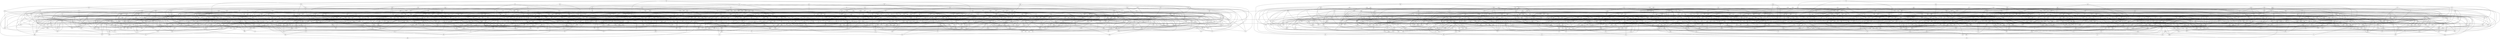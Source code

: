 strict graph G {
    lcb  --  bkl
lcb  --  jlr
lcb  --  bst
lcb  --  zqr
npm  --  rdd
npm  --  lxb
npm  --  dfk
npm  --  pgg
npm  --  gjv
jbg  --  jth
jbg  --  zdj
jbg  --  kxm
jbg  --  clh
jbg  --  vcq
jbg  --  fbr
jbg  --  kmk
jbg  --  rcl
thp  --  fjv
thp  --  xfj
thp  --  ptx
thp  --  zsh
fzp  --  fpr
fzp  --  qdj
fzp  --  vrb
fzp  --  xjr
fzp  --  hvd
fzp  --  mmb
cdt  --  nht
cdt  --  bst
cdt  --  mdr
cdt  --  qss
lpp  --  htf
lpp  --  htj
lpp  --  hfp
lpp  --  mrf
tmr  --  zjs
tmr  --  tdx
tmr  --  thl
tmr  --  zmc
tmr  --  fqx
tmr  --  rdb
cbb  --  cfm
cbb  --  sct
cbb  --  kgs
cbb  --  htb
cbb  --  htr
zxd  --  dmg
zxd  --  rbt
zxd  --  jvs
zxd  --  mrq
frf  --  qfm
frf  --  slk
frf  --  prp
frf  --  xsq
xzm  --  sxf
xzm  --  bvp
xzm  --  zhs
xzm  --  xxr
zbh  --  tsf
zbh  --  dmg
zbh  --  bxz
zbh  --  fbx
lnt  --  ltl
lnt  --  bcd
lnt  --  hht
lnt  --  mxc
cfc  --  fhl
cfc  --  fmn
cfc  --  gjc
cfc  --  vgp
rxq  --  glx
rxq  --  cgc
rxq  --  qqt
rxq  --  qct
rxq  --  hxf
xcq  --  znv
xcq  --  grd
xcq  --  nqj
xcq  --  njp
qgz  --  phc
qgz  --  nhb
qgz  --  fjg
qgz  --  shz
qmx  --  zpj
qmx  --  pch
qmx  --  sfj
qmx  --  phm
qmx  --  shn
hbz  --  czx
hbz  --  bdj
hbz  --  sjv
hbz  --  tlb
lxv  --  ppn
lxv  --  vnz
lxv  --  zmj
lxv  --  ldh
zvv  --  rlp
zvv  --  nkz
zvv  --  cgq
zvv  --  lqg
qrv  --  stz
qrv  --  xcs
qrv  --  zxf
qrv  --  bmb
qrv  --  hlr
qsm  --  dgk
qsm  --  pxh
qsm  --  kdx
qsm  --  fjj
phc  --  tps
phc  --  rml
phc  --  qgz
phc  --  scn
jgp  --  jvk
jgp  --  lbt
jgp  --  rmx
jgp  --  rdd
jgp  --  dgg
pnt  --  gmz
pnt  --  gtj
pnt  --  fnq
pnt  --  zmj
rcq  --  tzk
rcq  --  tps
rcq  --  qhk
rcq  --  zkl
fvs  --  xxn
fvs  --  bfj
fvs  --  nkq
fvs  --  rxh
fvs  --  rbt
bxx  --  sjr
bxx  --  lhq
bxx  --  tmd
bxx  --  jfd
bxx  --  lxh
bxx  --  qhk
bcc  --  zgh
bcc  --  dnz
bcc  --  dlc
bcc  --  htx
mdj  --  mtd
mdj  --  zqb
mdj  --  jvk
mdj  --  kdn
mdj  --  tjp
kqk  --  chc
kqk  --  rrd
kqk  --  mnq
kqk  --  hxl
sbj  --  xgn
sbj  --  rdz
sbj  --  gqk
sbj  --  ndz
sbj  --  npq
sbj  --  zdb
tfr  --  kcv
tfr  --  vcm
tfr  --  ctr
tfr  --  lqb
fqg  --  tlr
fqg  --  ppz
fqg  --  zdc
fqg  --  ztx
vfz  --  xvh
vfz  --  xct
vfz  --  grf
vfz  --  rzh
vfz  --  qlz
fkg  --  rtf
fkg  --  ths
fkg  --  szf
fkg  --  kft
brq  --  vzb
brq  --  zxf
brq  --  kgf
brq  --  fnt
ppz  --  fqg
ppz  --  rtj
ppz  --  xxr
ppz  --  mgx
flm  --  chj
flm  --  ctp
flm  --  qzg
flm  --  fmf
xxj  --  mrh
xxj  --  qhb
xxj  --  mrl
xxj  --  vbl
mvg  --  grd
mvg  --  ptv
mvg  --  fmx
mvg  --  ksj
kfg  --  qjk
kfg  --  knj
kfg  --  cfk
kfg  --  jmd
kfg  --  hsk
vhv  --  hcj
vhv  --  ktb
vhv  --  lxb
vhv  --  zhg
xkq  --  phs
xkq  --  fff
xkq  --  lqg
xkq  --  tsk
fgt  --  vqc
fgt  --  jhb
fgt  --  mgx
fgt  --  frm
fgt  --  hdk
jvf  --  grp
jvf  --  lbn
jvf  --  csg
jvf  --  jxk
kpt  --  bmr
kpt  --  tgz
kpt  --  zvn
kpt  --  mfp
bbj  --  kvk
bbj  --  hbx
bbj  --  pgx
bbj  --  bkq
xqf  --  xgp
xqf  --  xfk
xqf  --  vqc
xqf  --  ssj
qsd  --  mpd
qsd  --  kvz
qsd  --  tnt
qsd  --  xgp
tbl  --  tpl
tbl  --  fdf
tbl  --  vdh
tbl  --  brd
tbl  --  jfx
tbl  --  ssj
bkn  --  jgv
bkn  --  fmb
bkn  --  qfm
bkn  --  btq
bkn  --  jpv
fxg  --  jsq
fxg  --  krk
fxg  --  qtt
fxg  --  chz
gkc  --  mvl
gkc  --  cdl
gkc  --  zvh
gkc  --  zsk
gkc  --  gfq
kbl  --  sqj
kbl  --  xvs
kbl  --  zvb
kbl  --  jhk
brd  --  tbl
brd  --  bkb
brd  --  gpz
brd  --  nrc
fmt  --  nbv
fmt  --  rtt
fmt  --  tkc
fmt  --  lqh
nvg  --  hpz
nvg  --  dkj
nvg  --  hvd
nvg  --  vlv
tvf  --  qrb
tvf  --  ztm
tvf  --  bkq
tvf  --  dkd
zdb  --  btl
zdb  --  pbc
zdb  --  shk
zdb  --  sbj
zdb  --  jbk
npt  --  hlq
npt  --  ljr
npt  --  clc
npt  --  hsq
dvh  --  tmd
dvh  --  ksg
dvh  --  pml
dvh  --  jdq
sff  --  hrq
sff  --  sll
sff  --  rgc
sff  --  zkn
ztq  --  jgv
ztq  --  bgv
ztq  --  blr
ztq  --  xft
ztq  --  fdb
hrx  --  kbg
hrx  --  kgh
hrx  --  dtg
hrx  --  ptx
hrx  --  nxb
vbm  --  jpl
vbm  --  nkn
vbm  --  stt
vbm  --  lxb
vbm  --  zqh
brj  --  bfj
brj  --  fkf
brj  --  skh
brj  --  hrc
brj  --  mdq
jjm  --  tgz
jjm  --  bzx
jjm  --  vdh
jjm  --  bkq
jjm  --  krl
dmp  --  ngp
dmp  --  cnz
dmp  --  jmx
dmp  --  hgs
dmp  --  nbg
rdb  --  psd
rdb  --  rvh
rdb  --  sxd
rdb  --  tmr
zmc  --  zts
zmc  --  tgz
zmc  --  fkh
zmc  --  lrn
zmc  --  tmr
zmc  --  kmt
zmc  --  jbp
zmc  --  zcc
mrv  --  hds
mrv  --  lpk
mrv  --  clx
mrv  --  nbn
mrv  --  kzv
mrv  --  hpz
nfl  --  dnv
nfl  --  ppj
nfl  --  xzn
nfl  --  pfc
bzx  --  zxg
bzx  --  nbl
bzx  --  gcv
bzx  --  jjm
bzx  --  hxp
bzx  --  dpg
nxb  --  htf
nxb  --  grc
nxb  --  hrx
nxb  --  lhj
nxb  --  hvv
nxb  --  blz
knn  --  kfd
knn  --  jkf
knn  --  btq
knn  --  mzs
rnz  --  mhv
rnz  --  cnx
rnz  --  jhh
rnz  --  lsd
rnz  --  rlp
rnz  --  rzh
qbf  --  qfb
qbf  --  fql
qbf  --  kdr
qbf  --  ljd
sgp  --  mvx
sgp  --  csg
sgp  --  lcq
sgp  --  csq
sgp  --  dfl
njv  --  mrs
njv  --  tbq
njv  --  dxb
njv  --  sps
njv  --  mtd
zkl  --  mfx
zkl  --  lpj
zkl  --  vvs
zkl  --  rcq
zkl  --  tck
xgn  --  bkl
xgn  --  sbj
xgn  --  htj
xgn  --  pkh
qmf  --  cjs
qmf  --  rpz
qmf  --  qnf
qmf  --  tbc
qmf  --  hgm
qmf  --  jtl
ldz  --  xvh
ldz  --  svq
ldz  --  sdn
ldz  --  dpc
gjc  --  vth
gjc  --  cfc
gjc  --  gmq
gjc  --  mrf
gxs  --  xbr
gxs  --  chf
gxs  --  gxk
gxs  --  kdp
dzc  --  dgp
dzc  --  fcf
dzc  --  lsd
dzc  --  ktb
zhs  --  nqp
zhs  --  xzm
zhs  --  cvz
zhs  --  jzp
zhs  --  jjq
xbj  --  vxd
xbj  --  hbg
xbj  --  bsh
xbj  --  cdh
qph  --  rrh
qph  --  ndz
qph  --  hkq
qph  --  hkz
srn  --  mtf
srn  --  fmb
srn  --  tgj
srn  --  dkd
srn  --  jhk
gfv  --  csh
gfv  --  vxd
gfv  --  mgl
gfv  --  clg
dfj  --  kxv
dfj  --  lhr
dfj  --  dqj
dfj  --  ksj
bgj  --  xxn
bgj  --  slc
bgj  --  jrh
bgj  --  vzv
bgj  --  xpc
bgj  --  zkd
hvs  --  xft
hvs  --  vsp
hvs  --  cvm
hvs  --  jpm
fkv  --  psd
fkv  --  tbh
fkv  --  znk
fkv  --  gcb
fkv  --  vtj
fkv  --  gjq
fkv  --  pgk
qkq  --  tsz
qkq  --  nzb
qkq  --  rtt
qkq  --  grc
qkq  --  djs
mdq  --  jdf
mdq  --  vqk
mdq  --  brj
mdq  --  xqk
mdq  --  hgq
hpx  --  cps
hpx  --  mpp
hpx  --  lkp
hpx  --  kcz
hpx  --  vjp
tgk  --  hsl
tgk  --  xvv
tgk  --  ptv
tgk  --  rgz
qvg  --  vpx
qvg  --  rtg
qvg  --  trj
qvg  --  lxs
qvg  --  vgb
bsh  --  cfj
bsh  --  xbj
bsh  --  fdb
bsh  --  sbv
jrh  --  rsv
jrh  --  rgz
jrh  --  znv
jrh  --  bgj
zxx  --  rgz
zxx  --  sfj
zxx  --  lhv
zxx  --  kvk
cqd  --  zjs
cqd  --  vvc
cqd  --  hfb
cqd  --  lzp
lkd  --  cfk
lkd  --  mmx
lkd  --  kft
lkd  --  zhg
lkd  --  gkf
tkh  --  ppf
tkh  --  fth
tkh  --  zgl
tkh  --  pqm
hvl  --  kzb
hvl  --  lgb
hvl  --  dzj
hvl  --  htx
hvl  --  rfh
mvt  --  hqv
mvt  --  tsn
mvt  --  gcj
mvt  --  mqb
zbc  --  pgx
zbc  --  tbh
zbc  --  bdt
zbc  --  zcj
zbc  --  rdr
lmz  --  qtv
lmz  --  cmx
lmz  --  mct
lmz  --  xnm
xvc  --  qnz
xvc  --  bst
xvc  --  brk
xvc  --  bfk
xvc  --  qct
xvc  --  zhg
btl  --  fpr
btl  --  qqt
btl  --  zdb
btl  --  hfp
kdr  --  rpg
kdr  --  xqc
kdr  --  cnz
kdr  --  hpf
kdr  --  qbf
kdr  --  phs
kvk  --  bbj
kvk  --  zxx
kvk  --  dzx
kvk  --  pxf
nkq  --  vxd
nkq  --  fvs
nkq  --  mnj
nkq  --  xvv
nkq  --  jlb
qlz  --  pqg
qlz  --  tks
qlz  --  xdv
qlz  --  vfz
xlc  --  qbq
xlc  --  bxz
xlc  --  rmn
xlc  --  vjp
xlc  --  dfl
slz  --  stn
slz  --  ffx
slz  --  vvc
slz  --  pgk
xdv  --  xtm
xdv  --  drt
xdv  --  kgf
xdv  --  zgh
xdv  --  qlz
zsk  --  psd
zsk  --  gkc
zsk  --  qsb
zsk  --  bkb
zsk  --  mrp
zsk  --  vsv
fjv  --  lrx
fjv  --  xqc
fjv  --  zqz
fjv  --  gfd
fjv  --  gkg
fjv  --  thp
fjv  --  rtc
hpz  --  nvg
hpz  --  lgc
hpz  --  mrv
hpz  --  mjl
bqx  --  jjq
bqx  --  ksl
bqx  --  rtj
bqx  --  vhn
mjq  --  cmx
mjq  --  dgc
mjq  --  kgd
mjq  --  mjl
mjq  --  ttr
tkf  --  tsf
tkf  --  lnn
tkf  --  xsq
tkf  --  mgl
qqt  --  dkj
qqt  --  sdn
qqt  --  lvd
qqt  --  btl
qqt  --  rxq
rzs  --  ltb
rzs  --  jtd
rzs  --  bnx
rzs  --  gcv
rzs  --  fvv
rzs  --  xcn
czd  --  jxf
czd  --  nsj
czd  --  fql
czd  --  qks
ljp  --  mjz
ljp  --  zqz
ljp  --  tfm
ljp  --  rcl
jdk  --  dzh
jdk  --  fzl
jdk  --  zqq
jdk  --  tpb
jdk  --  hpb
hkm  --  qml
hkm  --  rqv
hkm  --  jxd
hkm  --  cxm
hkm  --  jdq
xfq  --  sjf
xfq  --  zxk
xfq  --  dgp
xfq  --  xdl
rrn  --  rfc
rrn  --  fpd
rrn  --  glt
rrn  --  jhh
rrn  --  cxs
tpn  --  gxv
tpn  --  fgf
tpn  --  vcm
tpn  --  mjj
tpn  --  rcl
blk  --  tbf
blk  --  ppf
blk  --  jzp
blk  --  mpj
tqs  --  pfl
tqs  --  npg
tqs  --  zhv
tqs  --  tbh
mct  --  lmz
mct  --  nkg
mct  --  lrx
mct  --  vvb
mct  --  vsr
mct  --  sps
mfl  --  stt
mfl  --  jvk
mfl  --  jvm
mfl  --  nts
fcm  --  clb
fcm  --  zsl
fcm  --  fzb
fcm  --  dmx
fcm  --  crc
bfd  --  pzv
bfd  --  mrp
bfd  --  dvk
bfd  --  rxh
bfd  --  hdk
lrn  --  zlr
lrn  --  kxt
lrn  --  zmc
lrn  --  cds
lkz  --  vtt
lkz  --  cdl
lkz  --  mjt
lkz  --  nld
xsk  --  fkn
xsk  --  cmg
xsk  --  fkh
xsk  --  tlr
qtk  --  cqk
qtk  --  lkn
qtk  --  rjb
qtk  --  rpp
qtk  --  gzm
qtm  --  dsl
qtm  --  mrq
qtm  --  pgx
qtm  --  xth
nbm  --  txl
nbm  --  kzz
nbm  --  zfk
nbm  --  nrl
lcp  --  bqs
lcp  --  bdj
lcp  --  zxf
lcp  --  vcq
mzs  --  kkb
mzs  --  fmx
mzs  --  knn
mzs  --  fhk
scn  --  vzq
scn  --  csq
scn  --  bgr
scn  --  phc
scn  --  tdx
vhn  --  npg
vhn  --  bqx
vhn  --  tzb
vhn  --  mvx
zqb  --  txj
zqb  --  tnp
zqb  --  kgb
zqb  --  mdj
bgv  --  rmb
bgv  --  ztq
bgv  --  dmj
bgv  --  prt
pjr  --  xdl
pjr  --  lsb
pjr  --  fff
pjr  --  svq
fzb  --  ntg
fzb  --  sgj
fzb  --  gpz
fzb  --  fcm
mzq  --  rlh
mzq  --  slm
mzq  --  znv
mzq  --  blr
rbv  --  cll
rbv  --  czz
rbv  --  kfv
rbv  --  spx
vvx  --  xhr
vvx  --  tsb
vvx  --  zdm
vvx  --  qsl
vvx  --  lhc
npg  --  scz
npg  --  xsq
npg  --  qrb
npg  --  tqs
npg  --  vhn
bgr  --  cxm
bgr  --  fvv
bgr  --  scn
bgr  --  vmh
cgl  --  slk
cgl  --  zpr
cgl  --  prb
cgl  --  tdz
shg  --  pzn
shg  --  zxp
shg  --  scq
shg  --  tlv
shg  --  ngl
nqp  --  sxx
nqp  --  zhs
nqp  --  ftm
nqp  --  hsl
rvk  --  kxm
rvk  --  zqq
rvk  --  cqj
rvk  --  hqr
qxg  --  vcx
qxg  --  fqf
qxg  --  ppj
qxg  --  bjm
qxg  --  hvm
jvg  --  kgz
jvg  --  hdf
jvg  --  vqk
jvg  --  lps
jvg  --  hcm
tqm  --  nvv
tqm  --  hqr
tqm  --  gsf
tqm  --  xjm
cbf  --  nrf
cbf  --  sfj
cbf  --  thj
cbf  --  ngd
cbf  --  lzh
gsb  --  kxt
gsb  --  jlb
gsb  --  tkd
gsb  --  hsq
jcq  --  thz
jcq  --  gcs
jcq  --  cgg
jcq  --  fhx
nkj  --  snn
nkj  --  xlh
nkj  --  ltx
nkj  --  qjs
rdr  --  clz
rdr  --  zfj
rdr  --  csg
rdr  --  zbc
rrd  --  bhp
rrd  --  bxs
rrd  --  cgg
rrd  --  bjq
rrd  --  kbf
rrd  --  kqk
rrd  --  tdb
nkh  --  lpj
nkh  --  zvn
nkh  --  lrr
nkh  --  grd
slk  --  cgl
slk  --  xvj
slk  --  ffx
slk  --  frf
sxx  --  spb
sxx  --  pgm
sxx  --  nqp
sxx  --  bvm
sxx  --  xxr
gxz  --  sdp
gxz  --  cxr
gxz  --  qrb
gxz  --  pfc
gxz  --  mqb
slt  --  rvh
slt  --  xrj
slt  --  tzb
slt  --  gtj
slt  --  bvm
fff  --  pjr
fff  --  fhl
fff  --  mhh
fff  --  xkq
jxk  --  gtc
jxk  --  gmv
jxk  --  tsn
jxk  --  jvf
jxk  --  tpl
qmg  --  mbs
qmg  --  frx
qmg  --  rqr
qmg  --  pmx
kph  --  rxl
kph  --  kkd
kph  --  vfj
kph  --  tps
kph  --  fmx
jpl  --  vbm
jpl  --  kzb
jpl  --  nlc
jpl  --  fjf
shs  --  qvt
shs  --  khn
shs  --  gfn
shs  --  kfq
pfc  --  nfl
pfc  --  tpt
pfc  --  tzk
pfc  --  xdd
pfc  --  gxz
nrl  --  nbm
nrl  --  dqj
nrl  --  tfb
nrl  --  xgd
rtf  --  jhx
rtf  --  fkg
rtf  --  gps
rtf  --  rmz
rtf  --  pfm
lmp  --  csn
lmp  --  vbv
lmp  --  rqm
lmp  --  tzk
lmp  --  ldr
xvs  --  tvc
xvs  --  kbl
xvs  --  hxp
xvs  --  gzm
xvs  --  xrz
xvs  --  prt
jvs  --  zxd
jvs  --  rcc
jvs  --  fkh
jvs  --  lfv
mmp  --  lth
mmp  --  mvl
mmp  --  jht
mmp  --  mjt
mmp  --  tmv
mrq  --  qtm
mrq  --  zxd
mrq  --  ktr
mrq  --  zcr
ztt  --  mts
ztt  --  cfh
ztt  --  ftk
ztt  --  gql
grz  --  lsb
grz  --  ctf
grz  --  frb
grz  --  tvh
grz  --  mrs
grz  --  hcj
tzb  --  dmg
tzb  --  rtj
tzb  --  slt
tzb  --  vhn
xkg  --  zth
xkg  --  kkb
xkg  --  cmg
xkg  --  vvs
sfj  --  cbf
sfj  --  qmx
sfj  --  zxx
sfj  --  hsl
sfj  --  tbc
sfj  --  xjz
zcs  --  gzp
zcs  --  rjc
zcs  --  bdj
zcs  --  hmd
zcs  --  kzb
snj  --  krp
snj  --  vcm
snj  --  pfp
snj  --  shk
snd  --  xbd
snd  --  dqd
snd  --  fjq
snd  --  bvg
ptd  --  ztp
ptd  --  vsm
ptd  --  cnj
ptd  --  mlg
ftk  --  ztt
ftk  --  fnt
ftk  --  pqg
ftk  --  xtm
cqj  --  xkd
cqj  --  rdd
cqj  --  rvk
cqj  --  jgz
cqj  --  mts
jzq  --  ztp
jzq  --  nmh
jzq  --  tlp
jzq  --  klm
pnj  --  lzm
pnj  --  crh
pnj  --  shq
pnj  --  frb
pnj  --  nlc
lfl  --  rjb
lfl  --  zfk
lfl  --  dxh
lfl  --  mfc
xlh  --  zsg
xlh  --  dxt
xlh  --  nkj
xlh  --  lcv
hrq  --  sff
hrq  --  qhx
hrq  --  rpl
hrq  --  xfk
bvg  --  gzp
bvg  --  fnb
bvg  --  snd
bvg  --  hpk
bvg  --  fnf
hpf  --  cgq
hpf  --  mtd
hpf  --  kdr
hpf  --  thz
mrh  --  xgd
mrh  --  xxj
mrh  --  tmp
mrh  --  zvh
bmn  --  jfk
bmn  --  mkl
bmn  --  fgm
bmn  --  bbx
clh  --  srg
clh  --  djm
clh  --  jbg
clh  --  zpq
tmv  --  gqt
tmv  --  lhv
tmv  --  mmp
tmv  --  mfc
nqn  --  nbv
nqn  --  nkg
nqn  --  cnz
nqn  --  ftn
nqn  --  zjb
bdq  --  kvz
bdq  --  dbz
bdq  --  tvc
bdq  --  xfb
zlr  --  znk
zlr  --  tjr
zlr  --  lnn
zlr  --  lrn
zlr  --  dxx
zlr  --  pgk
hkq  --  qph
hkq  --  bhn
hkq  --  jmz
hkq  --  mjl
hkq  --  hjq
cvq  --  fvp
cvq  --  sdj
cvq  --  xct
cvq  --  vjf
sxc  --  bnt
sxc  --  gmz
sxc  --  pnd
sxc  --  fcz
sxc  --  lgk
hzq  --  xsx
hzq  --  fnh
hzq  --  rrx
hzq  --  nvc
kdp  --  chz
kdp  --  zpj
kdp  --  gxs
kdp  --  ksl
xsg  --  nxj
xsg  --  fkf
xsg  --  pqk
xsg  --  hxd
xsg  --  ssh
ctf  --  gmp
ctf  --  grz
ctf  --  tvg
ctf  --  sxn
xqc  --  glx
xqc  --  fjv
xqc  --  vth
xqc  --  kdr
lqh  --  krp
lqh  --  knj
lqh  --  blx
lqh  --  fmt
rrx  --  lbt
rrx  --  hzq
rrx  --  vsj
rrx  --  lqg
fjj  --  lns
fjj  --  gjg
fjj  --  kzz
fjj  --  xkp
fjj  --  qsm
smr  --  jhk
smr  --  cnp
smr  --  sxd
smr  --  hjh
rml  --  tsf
rml  --  phc
rml  --  mzb
rml  --  hgq
zsl  --  fcm
zsl  --  cqh
zsl  --  rmn
zsl  --  nxx
bmb  --  tvh
bmb  --  vlv
bmb  --  xmq
bmb  --  qrv
jnc  --  klm
jnc  --  qdj
jnc  --  vvg
jnc  --  zhz
zvn  --  nkh
zvn  --  qxx
zvn  --  kpt
zvn  --  pgm
zvn  --  fbx
zvn  --  qrc
nvl  --  mdr
nvl  --  fpr
nvl  --  rrh
nvl  --  zhq
frx  --  tks
frx  --  mqk
frx  --  ccr
frx  --  pdz
frx  --  qmg
gjx  --  xjl
gjx  --  rjc
gjx  --  fgf
gjx  --  drt
tzk  --  tjr
tzk  --  rcq
tzk  --  lmp
tzk  --  pfc
qtc  --  kgd
qtc  --  dqd
qtc  --  bjt
qtc  --  rtp
jmx  --  shf
jmx  --  dmp
jmx  --  rrh
jmx  --  hxq
nlc  --  gcg
nlc  --  dnc
nlc  --  jpl
nlc  --  pnj
tbq  --  rfh
tbq  --  sml
tbq  --  zxs
tbq  --  nlk
tbq  --  zrm
tbq  --  fqs
tbq  --  zpl
tbq  --  njv
vcm  --  snj
vcm  --  rxv
vcm  --  nqt
vcm  --  tsb
vcm  --  tfr
vcm  --  tpn
gvr  --  kvq
gvr  --  zbp
gvr  --  sfc
gvr  --  hrc
qlq  --  glh
qlq  --  ckm
qlq  --  lnf
qlq  --  phs
qqs  --  nbg
qqs  --  hfp
qqs  --  vhp
qqs  --  npr
kzv  --  ltv
kzv  --  mrv
kzv  --  gsh
kzv  --  nlk
kzv  --  zdm
spk  --  zdm
spk  --  lgc
spk  --  qfx
spk  --  tdb
dnc  --  xmj
dnc  --  kkl
dnc  --  nlc
dnc  --  dxt
dnc  --  lcs
pkh  --  gcz
pkh  --  bng
pkh  --  xgn
pkh  --  nzp
pkh  --  qbm
xdd  --  xcn
xdd  --  zvh
xdd  --  dkd
xdd  --  hht
xdd  --  pfc
jfk  --  hdk
jfk  --  hhr
jfk  --  kkd
jfk  --  bmn
tsb  --  rhm
tsb  --  vcm
tsb  --  vvx
tsb  --  ngl
tsb  --  lbv
kfv  --  rbv
kfv  --  xdx
kfv  --  ljd
kfv  --  rfh
kfv  --  ngp
hdg  --  skh
hdg  --  nss
hdg  --  mfp
hdg  --  ckh
nvv  --  htr
nvv  --  mst
nvv  --  mhh
nvv  --  tqm
sxn  --  mmf
sxn  --  ctp
sxn  --  fmd
sxn  --  ggp
sxn  --  ctf
ncq  --  blx
ncq  --  mts
ncq  --  kbf
ncq  --  vqs
ncq  --  gmq
ptf  --  psd
ptf  --  zpj
ptf  --  ddm
ptf  --  rdg
prt  --  zbn
prt  --  bgv
prt  --  spb
prt  --  xvs
pxh  --  rvl
pxh  --  fkh
pxh  --  qbh
pxh  --  qsm
xtm  --  xdv
xtm  --  ftk
xtm  --  dbm
xtm  --  smj
sxd  --  smr
sxd  --  fhk
sxd  --  rck
sxd  --  tkd
sxd  --  rdb
kdx  --  hnm
kdx  --  bkd
kdx  --  ddm
kdx  --  cth
kdx  --  qsm
fmz  --  gjq
fmz  --  vdh
fmz  --  vll
fmz  --  bms
rdz  --  pdg
rdz  --  gfn
rdz  --  sbj
rdz  --  gcs
jgn  --  lhc
jgn  --  shk
jgn  --  njm
jgn  --  nzx
jmr  --  pdf
jmr  --  qdj
jmr  --  svq
jmr  --  ljh
xcn  --  xdd
xcn  --  nld
xcn  --  rzs
xcn  --  rjb
ljr  --  tsf
ljr  --  lrr
ljr  --  npt
ljr  --  nzz
xcs  --  hth
xcs  --  czg
xcs  --  qrv
xcs  --  fsc
xcs  --  cgq
hbx  --  fxf
hbx  --  hfb
hbx  --  xcm
hbx  --  bbj
rbt  --  fnq
rbt  --  zxd
rbt  --  zbb
rbt  --  fvs
rbt  --  dvk
zdj  --  sxj
zdj  --  jbg
zdj  --  bfx
zdj  --  xjm
ksl  --  bqx
ksl  --  ptv
ksl  --  kdp
ksl  --  tlr
shd  --  xbd
shd  --  khx
shd  --  xmj
shd  --  tgs
zbp  --  tpt
zbp  --  ssj
zbp  --  pch
zbp  --  qcx
zbp  --  fcz
zbp  --  gvr
zbp  --  mzb
nrd  --  rfd
nrd  --  hpm
nrd  --  bvr
nrd  --  rcl
frl  --  qzk
frl  --  xfv
frl  --  ghg
frl  --  nfs
xct  --  cvq
xct  --  gql
xct  --  vfz
xct  --  trr
lkp  --  hpx
lkp  --  hhr
lkp  --  ngd
lkp  --  fth
lkp  --  lxh
dxt  --  pxt
dxt  --  dgn
dxt  --  fcf
dxt  --  dnc
dxt  --  xlh
qls  --  rpz
qls  --  dxh
qls  --  bck
qls  --  mnp
zxg  --  vfj
zxg  --  bxb
zxg  --  vnv
zxg  --  bzx
vgq  --  ksg
vgq  --  fmb
vgq  --  fzz
vgq  --  jqq
qql  --  mnb
qql  --  mjx
qql  --  vkq
qql  --  pmx
fmf  --  nhp
fmf  --  vrq
fmf  --  flm
fmf  --  mpf
fgf  --  tpn
fgf  --  slv
fgf  --  gjx
fgf  --  mrs
tjr  --  zlr
tjr  --  hht
tjr  --  zss
tjr  --  tzk
xjr  --  fzp
xjr  --  xbd
xjr  --  pzt
xjr  --  mts
xjr  --  kft
tfm  --  btg
tfm  --  djl
tfm  --  ljp
tfm  --  hbh
tfm  --  jlr
hsk  --  sjf
hsk  --  jrm
hsk  --  hxf
hsk  --  pdg
hsk  --  kfg
tpl  --  tbl
tpl  --  bvp
tpl  --  jxk
tpl  --  rvz
bfx  --  zxk
bfx  --  ftn
bfx  --  jzg
bfx  --  zdj
bfx  --  smq
qpf  --  svh
qpf  --  ckl
qpf  --  fqr
qpf  --  jnt
spv  --  dgn
spv  --  mmf
spv  --  mmx
spv  --  zqz
ttr  --  qss
ttr  --  qzg
ttr  --  brs
ttr  --  mjq
brf  --  ljd
brf  --  bpv
brf  --  grc
brf  --  npr
frs  --  zrm
frs  --  lsb
frs  --  ljh
frs  --  frb
jsc  --  rgc
jsc  --  xsq
jsc  --  mxl
jsc  --  snz
gzp  --  mjk
gzp  --  bvg
gzp  --  qss
gzp  --  zcs
cgg  --  bxs
cgg  --  rrd
cgg  --  sdj
cgg  --  jcq
cnz  --  kdr
cnz  --  nqn
cnz  --  dmp
cnz  --  vcz
qct  --  vcp
qct  --  bkl
qct  --  xvc
qct  --  rxq
zld  --  zvb
zld  --  xxr
zld  --  gmv
zld  --  jtl
zld  --  mjs
zld  --  mhx
dbm  --  vvb
dbm  --  mhz
dbm  --  rfd
dbm  --  xtm
pqg  --  xlr
pqg  --  ftk
pqg  --  fmd
pqg  --  qlz
dxx  --  fjt
dxx  --  fxt
dxx  --  mzh
dxx  --  lfv
dxx  --  zlr
jbk  --  zdb
jbk  --  gjv
jbk  --  mrn
jbk  --  rqp
psd  --  ptf
psd  --  zsk
psd  --  fkv
psd  --  rdb
psd  --  vbl
sxf  --  xzm
sxf  --  cjs
sxf  --  pzv
sxf  --  pgx
sxf  --  lgk
dgk  --  fjt
dgk  --  fkn
dgk  --  qsm
dgk  --  gmv
jtx  --  lkn
jtx  --  kxt
jtx  --  rsq
jtx  --  nxl
zxp  --  shg
zxp  --  zjb
zxp  --  zbr
zxp  --  zrz
rsx  --  dvz
rsx  --  shz
rsx  --  lns
rsx  --  mfp
rsx  --  gkn
dmg  --  zbh
dmg  --  tzb
dmg  --  vpm
dmg  --  zxd
vmn  --  fjn
vmn  --  drg
vmn  --  nmm
vmn  --  lps
vmn  --  rcc
vmn  --  pqc
vmn  --  qzd
jtd  --  kvs
jtd  --  qbh
jtd  --  rzs
jtd  --  gzm
jtd  --  lxh
grm  --  ghm
grm  --  sjt
grm  --  kxm
grm  --  jhz
grm  --  tlv
hvm  --  kkb
hvm  --  vpx
hvm  --  qxg
hvm  --  mpj
bng  --  grf
bng  --  nhp
bng  --  pkh
bng  --  xph
bng  --  cbj
qnz  --  xvc
qnz  --  hqd
qnz  --  pgg
qnz  --  lqb
hfz  --  zmb
hfz  --  tbh
hfz  --  mkl
hfz  --  pdn
hfz  --  ffk
vmz  --  pzt
vmz  --  lbt
vmz  --  cll
vmz  --  rrz
zhp  --  crs
zhp  --  cvd
zhp  --  ksj
zhp  --  zdc
xcp  --  pmb
xcp  --  xmq
xcp  --  ttb
xcp  --  tsk
nrp  --  lhv
nrp  --  pch
nrp  --  hxp
nrp  --  lzh
cvm  --  xkh
cvm  --  bqv
cvm  --  gbd
cvm  --  rtj
cvm  --  hvs
tpt  --  zbp
tpt  --  mpd
tpt  --  scz
tpt  --  zmb
tpt  --  pfc
fkx  --  qkd
fkx  --  bmr
fkx  --  ztx
fkx  --  rdk
qcg  --  rcj
qcg  --  xtg
qcg  --  nbg
qcg  --  rcl
vxl  --  sph
vxl  --  lsf
vxl  --  xns
vxl  --  kzs
vxl  --  smq
hjv  --  bhp
hjv  --  mkb
hjv  --  sdj
hjv  --  zqz
cgc  --  rxq
cgc  --  rjc
cgc  --  gsh
cgc  --  fjq
gsf  --  ths
gsf  --  xmq
gsf  --  tqm
gsf  --  vsf
hqv  --  kmb
hqv  --  mvt
hqv  --  fxf
hqv  --  vnz
jjq  --  zhs
jjq  --  bqx
jjq  --  fcz
jjq  --  rbg
jjq  --  jbp
jjq  --  mdp
xhg  --  jsz
xhg  --  nvr
xhg  --  tnp
xhg  --  scq
xhg  --  crh
xhg  --  cvb
cxr  --  zjs
cxr  --  ssh
cxr  --  gxz
cxr  --  xxn
scm  --  cbj
scm  --  xfv
scm  --  vth
scm  --  rcl
cbj  --  scm
cbj  --  nfs
cbj  --  bjt
cbj  --  btg
cbj  --  bng
tlc  --  khn
tlc  --  ckm
tlc  --  mdr
tlc  --  hrh
hxf  --  njm
hxf  --  tvg
hxf  --  hpm
hxf  --  mmx
hxf  --  hsk
hxf  --  rxq
rrz  --  xqm
rrz  --  vzb
rrz  --  vmz
rrz  --  njz
vtt  --  qds
vtt  --  sqj
vtt  --  gqt
vtt  --  fsb
vtt  --  lkz
cth  --  kdx
cth  --  vzt
cth  --  kvq
cth  --  rmb
kxm  --  rvk
kxm  --  bdj
kxm  --  jbg
kxm  --  grm
nvc  --  zzq
nvc  --  hzq
nvc  --  bpn
nvc  --  qbt
sfx  --  rgg
sfx  --  nkn
sfx  --  dgp
sfx  --  cfg
jzg  --  bfx
jzg  --  htj
jzg  --  rmz
jzg  --  qbt
rjb  --  rsc
rjb  --  qtk
rjb  --  lfl
rjb  --  xcn
rjb  --  gpf
rjb  --  zvh
jht  --  mmp
jht  --  rxn
jht  --  mfx
jht  --  dpg
jmd  --  qdb
jmd  --  vth
jmd  --  psk
jmd  --  kfg
jmd  --  ssm
jmd  --  nlk
jmd  --  vtg
jmd  --  hll
xgd  --  mrh
xgd  --  sqj
xgd  --  qcx
xgd  --  kzz
xgd  --  nrl
lfv  --  fdc
lfv  --  ngg
lfv  --  jvs
lfv  --  vqt
lfv  --  dxx
shf  --  kcv
shf  --  brs
shf  --  jmx
shf  --  tbj
shf  --  vbc
frz  --  vcg
frz  --  bxs
frz  --  qgh
frz  --  lbv
xsx  --  hzq
xsx  --  sdj
xsx  --  tks
xsx  --  gtd
kkd  --  ztm
kkd  --  kph
kkd  --  jfk
kkd  --  jnv
bst  --  qjk
bst  --  cdt
bst  --  xvc
bst  --  lcb
hjh  --  sbd
hjh  --  hbg
hjh  --  qgc
hjh  --  smr
ltx  --  zft
ltx  --  vsm
ltx  --  cmx
ltx  --  nkj
gjg  --  sjr
gjg  --  fjj
gjg  --  sgj
gjg  --  mhb
rvl  --  sjr
rvl  --  rsh
rvl  --  pxh
rvl  --  znv
zmb  --  txk
zmb  --  tpt
zmb  --  tgj
zmb  --  hfz
tnp  --  mlk
tnp  --  zqb
tnp  --  tvh
tnp  --  xhg
tnp  --  vsj
hrc  --  gvr
hrc  --  lbn
hrc  --  mlp
hrc  --  brj
hrc  --  clg
jsz  --  xhg
jsz  --  kfq
jsz  --  sjf
jsz  --  hhv
blx  --  lqh
blx  --  ncq
blx  --  tcc
blx  --  qhr
jfx  --  tbl
jfx  --  bnx
jfx  --  zrr
jfx  --  htd
zpj  --  hnx
zpj  --  qmx
zpj  --  bmr
zpj  --  ptf
zpj  --  kdp
tmh  --  cmb
tmh  --  ctr
tmh  --  bjq
tmh  --  lhc
dzj  --  bpd
dzj  --  gps
dzj  --  lcs
dzj  --  hvl
cfm  --  nkn
cfm  --  fql
cfm  --  pvs
cfm  --  cbb
rqv  --  klq
rqv  --  cvs
rqv  --  hkm
rqv  --  xkp
mgt  --  skx
mgt  --  rck
mgt  --  xqk
mgt  --  jzp
rqr  --  bdj
rqr  --  qmg
rqr  --  rmx
rqr  --  pkz
thl  --  bvm
thl  --  xbr
thl  --  bqv
thl  --  xfk
thl  --  vcx
thl  --  tmr
thl  --  kcz
thl  --  jnt
ffg  --  vkp
ffg  --  jmz
ffg  --  snv
ffg  --  ngl
ffg  --  glt
ffg  --  zds
ffg  --  vks
xtg  --  qcg
xtg  --  gfn
xtg  --  dxb
xtg  --  hmd
lmv  --  cqv
lmv  --  dlr
lmv  --  kll
lmv  --  gvs
kzz  --  ztr
kzz  --  xgd
kzz  --  nbm
kzz  --  fjj
rsh  --  rvl
rsh  --  sqj
rsh  --  ctv
rsh  --  blr
fnh  --  zxs
fnh  --  kgs
fnh  --  hzq
fnh  --  lmk
fnh  --  qhr
csq  --  mxs
csq  --  sgp
csq  --  bxb
csq  --  scn
pvx  --  gcz
pvx  --  sjf
pvx  --  vkp
pvx  --  kds
chc  --  fjf
chc  --  kqk
chc  --  tjp
chc  --  bqs
chc  --  ttb
djs  --  kbg
djs  --  jmz
djs  --  bpd
djs  --  pzn
djs  --  qkq
djs  --  gfn
nht  --  mbs
nht  --  ggs
nht  --  kcv
nht  --  cdt
nht  --  ggp
nht  --  lgb
vqq  --  gfd
vqq  --  ckm
vqq  --  blz
vqq  --  vln
xbd  --  crh
xbd  --  xjr
xbd  --  snd
xbd  --  shd
xzn  --  hdf
xzn  --  rpl
xzn  --  fdb
xzn  --  mvl
xzn  --  nfl
zsn  --  kcz
zsn  --  sgd
zsn  --  bmr
zsn  --  lth
cds  --  chf
cds  --  rtl
cds  --  dnv
cds  --  qpr
cds  --  lrn
cds  --  mdp
pxt  --  czz
pxt  --  dxt
pxt  --  lnd
pxt  --  lrx
pxt  --  jnk
bdj  --  lcp
bdj  --  bpn
bdj  --  rqr
bdj  --  hbz
bdj  --  zcs
bdj  --  dnz
bdj  --  kxm
hgq  --  kgz
hgq  --  rml
hgq  --  skx
hgq  --  mdq
rks  --  vlr
rks  --  ncn
rks  --  bvp
rks  --  frm
rks  --  khg
jbp  --  scp
jbp  --  nbl
jbp  --  zmc
jbp  --  jjq
cqk  --  cps
cqk  --  rsq
cqk  --  hnm
cqk  --  qtk
bbs  --  hrh
bbs  --  zjb
bbs  --  tcc
bbs  --  vvg
tcb  --  rdk
tcb  --  sxk
tcb  --  rpz
tcb  --  plt
tcb  --  crc
glm  --  bfj
glm  --  jsq
glm  --  qrf
glm  --  mfj
glm  --  jhv
zpq  --  nkg
zpq  --  tvg
zpq  --  zmh
zpq  --  clh
kdj  --  fmb
kdj  --  xbr
kdj  --  sql
kdj  --  spb
ctr  --  tmh
ctr  --  gmp
ctr  --  bmk
ctr  --  cfp
ctr  --  tfr
ctr  --  pdf
cht  --  tqn
cht  --  lvd
cht  --  nqs
cht  --  djm
vqk  --  jvg
vqk  --  rtl
vqk  --  mdq
vqk  --  chz
vqk  --  mpj
vzs  --  ppt
vzs  --  lxs
vzs  --  zqc
vzs  --  vnv
vzs  --  bdv
fnq  --  mtf
fnq  --  rbt
fnq  --  pnt
fnq  --  ltt
pnx  --  vsr
pnx  --  dqd
pnx  --  zqh
pnx  --  kkl
pnx  --  sps
pnx  --  mkq
bfj  --  glm
bfj  --  brj
bfj  --  fvs
bfj  --  rxn
dmx  --  fcm
dmx  --  ssh
dmx  --  fgm
dmx  --  ncn
dmx  --  kxv
khx  --  ctp
khx  --  mkb
khx  --  mdm
khx  --  mrx
khx  --  shd
sjf  --  pvx
sjf  --  pmb
sjf  --  jsz
sjf  --  bmz
sjf  --  xfq
sjf  --  hsk
jkg  --  kbg
jkg  --  lqb
jkg  --  smj
jkg  --  kft
cgq  --  hpf
cgq  --  zxr
cgq  --  zvv
cgq  --  xcs
bpv  --  jxf
bpv  --  tlp
bpv  --  brf
bpv  --  hfj
mnq  --  brx
mnq  --  ljj
mnq  --  pmb
mnq  --  grf
mnq  --  kqk
rzt  --  mhv
rzt  --  clx
rzt  --  hxq
rzt  --  vnm
xxr  --  zld
xxr  --  sxx
xxr  --  xzm
xxr  --  ppz
jhk  --  sql
jhk  --  smr
jhk  --  srn
jhk  --  kbl
dgc  --  mvb
dgc  --  zdm
dgc  --  mrx
dgc  --  fpd
dgc  --  mjq
zjb  --  bbs
zjb  --  zxp
zjb  --  nqn
zjb  --  xxf
gxk  --  vmh
gxk  --  gpz
gxk  --  bqv
gxk  --  gxs
fkh  --  xsk
fkh  --  jvs
fkh  --  pxh
fkh  --  nhb
fkh  --  zmc
vlr  --  rks
vlr  --  bkb
vlr  --  fth
vlr  --  ltl
mpf  --  fmf
mpf  --  lcv
mpf  --  nsj
mpf  --  lnp
mpf  --  kzs
ccr  --  lqv
ccr  --  jhx
ccr  --  frx
ccr  --  lnf
xbr  --  gxs
xbr  --  fpg
xbr  --  thl
xbr  --  kdj
xbr  --  xqg
xbr  --  xvj
mtf  --  mbm
mtf  --  srn
mtf  --  fnq
mtf  --  fjm
fsc  --  dgp
fsc  --  xcs
fsc  --  vvb
fsc  --  sml
gbd  --  qpb
gbd  --  rbg
gbd  --  ntg
gbd  --  pdn
gbd  --  cvm
gbd  --  jlb
ghm  --  cdx
ghm  --  cmp
ghm  --  nkn
ghm  --  htb
ghm  --  grm
hxq  --  rzt
hxq  --  txl
hxq  --  nzp
hxq  --  jmx
lxh  --  jtd
lxh  --  lkp
lxh  --  bxx
lxh  --  ldh
qhr  --  fnh
qhr  --  kmk
qhr  --  blx
qhr  --  kfq
hxp  --  fbm
hxp  --  csh
hxp  --  bzx
hxp  --  xvs
hxp  --  qml
hxp  --  nrp
bhn  --  clx
bhn  --  hkq
bhn  --  hzc
bhn  --  gkf
mbn  --  tvg
mbn  --  htp
mbn  --  jvm
mbn  --  mjk
mbn  --  klm
dxh  --  mzh
dxh  --  lfl
dxh  --  qls
dxh  --  nrc
lsq  --  drg
lsq  --  gcb
lsq  --  zvh
lsq  --  pzv
dxb  --  zrm
dxb  --  njv
dxb  --  brk
dxb  --  xtg
tqn  --  sxs
tqn  --  glh
tqn  --  hll
tqn  --  vcq
tqn  --  cht
ckh  --  bkq
ckh  --  frm
ckh  --  zxz
ckh  --  hdg
jsx  --  kzc
jsx  --  qnh
jsx  --  kdn
jsx  --  rfd
ppt  --  rtg
ppt  --  znk
ppt  --  lbn
ppt  --  vzs
ppt  --  ffk
xfj  --  njz
xfj  --  lnp
xfj  --  djm
xfj  --  thp
mrn  --  ksc
mrn  --  vhp
mrn  --  tss
mrn  --  jbk
ptc  --  nmh
ptc  --  hfp
ptc  --  qzg
ptc  --  zxk
ptc  --  tlv
jxf  --  czd
jxf  --  ltv
jxf  --  tvg
jxf  --  zxh
jxf  --  bpv
jlr  --  lcb
jlr  --  tfg
jlr  --  vlv
jlr  --  kcv
jlr  --  tfm
nmm  --  pqm
nmm  --  tbc
nmm  --  tgz
nmm  --  vmn
nmm  --  xkh
rcl  --  ljp
rcl  --  jbg
rcl  --  nrd
rcl  --  qcg
rcl  --  tpn
rcl  --  fsr
rcl  --  scm
rcl  --  mnb
jkc  --  zcr
jkc  --  rtl
jkc  --  fxt
jkc  --  xbp
jkc  --  qbj
jkc  --  ssj
grf  --  nqs
grf  --  bng
grf  --  xvf
grf  --  mnq
grf  --  vfz
lkn  --  qtk
lkn  --  jtx
lkn  --  kxt
lkn  --  ltb
lkn  --  sbd
lkn  --  pfl
lkn  --  rdg
zzq  --  kcv
zzq  --  jvk
zzq  --  hlr
zzq  --  nnk
zzq  --  nvc
mnb  --  rhm
mnb  --  mhv
mnb  --  qql
mnb  --  rcl
nhp  --  lnd
nhp  --  jvb
nhp  --  fmf
nhp  --  bng
bmk  --  ctr
bmk  --  fhl
bmk  --  qmm
bmk  --  jhg
bmk  --  jtq
bmk  --  tks
htb  --  cbb
htb  --  crh
htb  --  ghm
htb  --  vlv
jhv  --  tkd
jhv  --  lhr
jhv  --  glm
jhv  --  hlz
dfl  --  vjp
dfl  --  gsd
dfl  --  sgp
dfl  --  dmj
dfl  --  xlc
scq  --  shg
scq  --  xhg
scq  --  czg
scq  --  nts
tpb  --  bhp
tpb  --  fvb
tpb  --  szf
tpb  --  jdk
tfg  --  jlr
tfg  --  pfp
tfg  --  nzb
tfg  --  cfh
tfg  --  fnb
krk  --  pfl
krk  --  fxg
krk  --  hcm
krk  --  mrb
prp  --  xdh
prp  --  slm
prp  --  hqt
prp  --  fdc
prp  --  frf
ngd  --  vcx
ngd  --  lkp
ngd  --  cbf
ngd  --  xqk
dqd  --  pnx
dqd  --  qtc
dqd  --  dcx
dqd  --  snd
zlm  --  ksj
zlm  --  bbr
zlm  --  sfc
zlm  --  nzz
tnj  --  pxx
tnj  --  fmg
tnj  --  vkq
tnj  --  vln
kks  --  xph
kks  --  cfh
kks  --  qkt
kks  --  zdm
tdz  --  zhb
tdz  --  mxc
tdz  --  pfr
tdz  --  cgl
tmc  --  hkz
tmc  --  jth
tmc  --  tkc
tmc  --  fhq
tmc  --  bmz
gdt  --  xdl
gdt  --  bjt
gdt  --  bjq
gdt  --  qsl
hzc  --  tmq
hzc  --  rcj
hzc  --  pzt
hzc  --  bhn
hzc  --  mhh
hzc  --  zxf
mgl  --  qkd
mgl  --  cvs
mgl  --  tkf
mgl  --  gfv
mgl  --  clg
mgl  --  xbb
mhg  --  cfj
mhg  --  qfm
mhg  --  vgb
mhg  --  cxm
mhg  --  cqh
qds  --  fbm
qds  --  vtt
qds  --  zfj
qds  --  jnt
xvf  --  bnp
xvf  --  grf
xvf  --  lmk
xvf  --  zqz
qrf  --  tsn
qrf  --  glm
qrf  --  hgk
qrf  --  krl
xsq  --  xbb
xsq  --  tkf
xsq  --  npg
xsq  --  jsc
xsq  --  frf
jvm  --  mhh
jvm  --  lpf
jvm  --  mfl
jvm  --  mbn
mqb  --  jpm
mqb  --  bgd
mqb  --  kvq
mqb  --  gxz
mqb  --  hhd
mqb  --  mvt
qbh  --  ztr
qbh  --  jtd
qbh  --  qcx
qbh  --  pxh
qbh  --  qxx
gqd  --  hxx
gqd  --  vdh
gqd  --  tgz
gqd  --  cvd
vsp  --  hbm
vsp  --  ktr
vsp  --  bmr
vsp  --  hvs
jxd  --  lcq
jxd  --  hgm
jxd  --  hkm
jxd  --  rpj
jxd  --  rvz
hcm  --  krk
hcm  --  mcl
hcm  --  gvs
hcm  --  xrj
hcm  --  jvg
vhp  --  mrn
vhp  --  qqs
vhp  --  njz
vhp  --  jrp
vhp  --  nbg
zvq  --  lrr
zvq  --  pnd
zvq  --  scp
zvq  --  xth
gpf  --  sds
gpf  --  pch
gpf  --  qhb
gpf  --  fbx
gpf  --  rjb
brs  --  mmf
brs  --  ttr
brs  --  shf
brs  --  lhb
smj  --  lqv
smj  --  jkg
smj  --  vkp
smj  --  xtm
smj  --  qfb
smj  --  czx
zts  --  zmc
zts  --  zzd
zts  --  mxl
zts  --  mrp
bdt  --  ssh
bdt  --  lzp
bdt  --  qbj
bdt  --  zbc
bdt  --  zxz
kll  --  ngg
kll  --  trj
kll  --  lmv
kll  --  rdk
qbq  --  xlc
qbq  --  cps
qbq  --  kvz
qbq  --  znh
vcz  --  ggs
vcz  --  cfp
vcz  --  mjx
vcz  --  cnz
gjq  --  fmz
gjq  --  fkf
gjq  --  xcm
gjq  --  fkv
gjq  --  kmt
gjq  --  qrc
zqr  --  czs
zqr  --  cmx
zqr  --  lcb
zqr  --  rpg
xfb  --  dvz
xfb  --  xvv
xfb  --  blr
xfb  --  kfd
xfb  --  bdq
xfb  --  lhf
npq  --  kdn
npq  --  bjb
npq  --  xpg
npq  --  sbj
hdx  --  plt
hdx  --  nxx
hdx  --  ssj
hdx  --  vvs
cvz  --  zhs
cvz  --  tvc
cvz  --  pdn
cvz  --  tck
cvz  --  kxv
hmd  --  ssd
hmd  --  zcs
hmd  --  htp
hmd  --  xtg
zht  --  ckz
zht  --  xpc
zht  --  zrr
zht  --  gzm
smq  --  vxl
smq  --  bfx
smq  --  vzb
smq  --  gcg
fjt  --  dgk
fjt  --  gcj
fjt  --  bcl
fjt  --  dxx
fjt  --  hff
xxn  --  fvs
xxn  --  xrz
xxn  --  cxr
xxn  --  bgj
ldr  --  mxs
ldr  --  hxx
ldr  --  tbh
ldr  --  lmp
zft  --  ltx
zft  --  jnb
zft  --  sht
zft  --  cqs
zft  --  bdn
jlb  --  gsb
jlb  --  nkq
jlb  --  zhv
jlb  --  gbd
rtc  --  fjv
rtc  --  gxc
rtc  --  tnr
rtc  --  pvs
rlh  --  mzq
rlh  --  ztm
rlh  --  dbz
rlh  --  xkp
fkd  --  ccc
fkd  --  lrx
fkd  --  vln
fkd  --  qdp
btq  --  knn
btq  --  ngg
btq  --  tsn
btq  --  bkn
zvh  --  xdd
zvh  --  lsq
zvh  --  hxx
zvh  --  gkc
zvh  --  mrh
zvh  --  bvm
zvh  --  rjb
dfk  --  npm
dfk  --  ssd
dfk  --  pdf
dfk  --  ctp
jdf  --  pnd
jdf  --  qqk
jdf  --  mdq
jdf  --  rpj
fsr  --  mlg
fsr  --  nml
fsr  --  lxl
fsr  --  rcl
dzx  --  fpg
dzx  --  kvk
dzx  --  dsl
dzx  --  zdc
bkq  --  tvf
bkq  --  ckh
bkq  --  bbj
bkq  --  rpp
bkq  --  jjm
fhq  --  xdl
fhq  --  hbh
fhq  --  tmc
fhq  --  ljj
ngl  --  shg
ngl  --  mjx
ngl  --  tsb
ngl  --  ffg
khn  --  tlc
khn  --  jth
khn  --  shs
khn  --  lxl
sph  --  rfd
sph  --  xnd
sph  --  vxl
sph  --  spx
sxj  --  zdj
sxj  --  gcz
sxj  --  xnd
sxj  --  shq
chz  --  fxg
chz  --  kdp
chz  --  vqk
chz  --  clg
rjc  --  ssd
rjc  --  cgc
rjc  --  zcs
rjc  --  gjx
vks  --  bnp
vks  --  ffg
vks  --  fzl
vks  --  mjm
hrg  --  hnx
hrg  --  kxr
hrg  --  tkp
hrg  --  qsb
qjk  --  kfg
qjk  --  zgd
qjk  --  gsh
qjk  --  bst
qjk  --  tsq
xqm  --  mvd
xqm  --  rrz
xqm  --  mdr
xqm  --  ncg
pdg  --  rdz
pdg  --  fnt
pdg  --  gcs
pdg  --  hsk
nlm  --  nmh
nlm  --  lgc
nlm  --  xhr
nlm  --  jvk
hqt  --  nss
hqt  --  djd
hqt  --  prp
hqt  --  vpm
hqt  --  mrl
snv  --  gcs
snv  --  mqk
snv  --  hvv
snv  --  fbr
snv  --  ffg
xbb  --  mpd
xbb  --  xsq
xbb  --  skx
xbb  --  xpc
xbb  --  mgl
tcc  --  bbs
tcc  --  dgn
tcc  --  tgs
tcc  --  blx
njz  --  xfj
njz  --  rrz
njz  --  vhp
njz  --  mqp
ccc  --  jhh
ccc  --  fql
ccc  --  chj
ccc  --  sgb
ccc  --  fkd
ssd  --  dfk
ssd  --  rjc
ssd  --  hmd
ssd  --  tbj
znk  --  fkv
znk  --  ppt
znk  --  zlr
znk  --  qbj
kgh  --  hrx
kgh  --  vbc
kgh  --  kds
kgh  --  gqk
kgh  --  hgs
tdx  --  tmr
tdx  --  hff
tdx  --  sqs
tdx  --  scn
cgh  --  qdb
cgh  --  fmn
cgh  --  tsk
cgh  --  xjl
cgh  --  rqp
shn  --  rdf
shn  --  msh
shn  --  qmx
shn  --  ksg
shn  --  dcf
kfq  --  jsz
kfq  --  qzg
kfq  --  shs
kfq  --  qhr
kfq  --  dpc
xsz  --  bcl
xsz  --  drg
xsz  --  gcb
xsz  --  mfp
xsz  --  vjp
ttb  --  jvk
ttb  --  xcp
ttb  --  pvs
ttb  --  mjj
ttb  --  chc
vth  --  scm
vth  --  jmd
vth  --  xqc
vth  --  hpk
vth  --  gjc
slc  --  gpz
slc  --  zmj
slc  --  hfg
slc  --  bgj
tmd  --  qtt
tmd  --  fxf
tmd  --  mfc
tmd  --  dvh
tmd  --  bxx
tmd  --  fbx
cnj  --  ptd
cnj  --  rbq
cnj  --  xgm
cnj  --  jvz
xxf  --  xmj
xxf  --  zjb
xxf  --  vcg
xxf  --  gkg
xxf  --  dtg
xrz  --  zkd
xrz  --  xxn
xrz  --  gqt
xrz  --  bdv
xrz  --  xvs
nlk  --  tbq
nlk  --  kzv
nlk  --  jmd
nlk  --  lsr
dgg  --  mbs
dgg  --  jgp
dgg  --  jgz
dgg  --  zgd
dgg  --  fnf
dtg  --  vjf
dtg  --  vmf
dtg  --  hrx
dtg  --  xxf
ncn  --  grd
ncn  --  nbx
ncn  --  rks
ncn  --  vrn
ncn  --  znh
ncn  --  dmx
ckl  --  rpl
ckl  --  jqg
ckl  --  qsb
ckl  --  qpf
ftm  --  ntg
ftm  --  trv
ftm  --  nqp
ftm  --  gfq
hgk  --  zth
hgk  --  rdf
hgk  --  jpk
hgk  --  qrf
hgk  --  cqv
tsk  --  cgh
tsk  --  xcp
tsk  --  srg
tsk  --  mjk
tsk  --  mvb
tsk  --  xkq
vrn  --  ncn
vrn  --  sgj
vrn  --  ltt
vrn  --  mdp
vrn  --  kfd
tdb  --  zqq
tdb  --  spk
tdb  --  rrd
tdb  --  rgg
tdb  --  jvz
pvs  --  ksc
pvs  --  cfm
pvs  --  ttb
pvs  --  rtc
qsl  --  gdt
qsl  --  hqz
qsl  --  vvx
qsl  --  jhz
fxt  --  jkc
fxt  --  clb
fxt  --  tkp
fxt  --  dxx
xth  --  cmg
xth  --  qtm
xth  --  zvq
xth  --  mrb
xth  --  cfr
fgm  --  cps
fgm  --  gcj
fgm  --  bmn
fgm  --  dmx
dpc  --  dzh
dpc  --  ldz
dpc  --  kfq
dpc  --  rcr
vsv  --  svh
vsv  --  fdf
vsv  --  pxf
vsv  --  ltb
vsv  --  zsk
ckm  --  zds
ckm  --  qlq
ckm  --  vqq
ckm  --  tlc
ckm  --  rql
ckm  --  tsq
mkl  --  txk
mkl  --  hfz
mkl  --  bmn
mkl  --  jsq
hfj  --  qhq
hfj  --  htf
hfj  --  nnk
hfj  --  bpv
hfj  --  qgh
hfj  --  xph
mrf  --  htj
mrf  --  gjc
mrf  --  lpp
mrf  --  kbg
dbz  --  rcc
dbz  --  sbd
dbz  --  bdq
dbz  --  rlh
spx  --  sph
spx  --  rbv
spx  --  vhg
spx  --  rrh
spx  --  qvt
xgp  --  xbl
xgp  --  xqf
xgp  --  zcc
xgp  --  qsd
slv  --  gfd
slv  --  hkv
slv  --  fgf
slv  --  fmd
fdb  --  mzr
fdb  --  ztq
fdb  --  bsh
fdb  --  xzn
vqc  --  xqf
vqc  --  jgt
vqc  --  xpc
vqc  --  fgt
vqc  --  jqq
klq  --  rqv
klq  --  xsf
klq  --  vzv
klq  --  rgm
lsd  --  rnz
lsd  --  dzc
lsd  --  rtt
lsd  --  zrm
rvz  --  zzd
rvz  --  jxd
rvz  --  tpl
rvz  --  kmt
nfs  --  frl
nfs  --  xhr
nfs  --  cbj
nfs  --  vrq
mjr  --  kkl
mjr  --  kds
mjr  --  rfd
mjr  --  ljj
pmx  --  btg
pmx  --  qmg
pmx  --  qql
pmx  --  lbv
mhx  --  skx
mhx  --  rpl
mhx  --  qml
mhx  --  zld
glh  --  dgp
glh  --  tqn
glh  --  qlq
glh  --  qjs
rdk  --  tcb
rdk  --  ppf
rdk  --  xbl
rdk  --  kll
rdk  --  rgm
rdk  --  skh
rdk  --  nrc
rdk  --  fkx
mbt  --  jvp
mbt  --  cqs
mbt  --  qhq
mbt  --  vvb
gvs  --  lmv
gvs  --  hcm
gvs  --  ptv
gvs  --  mbm
nnk  --  zzq
nnk  --  lnf
nnk  --  hfj
nnk  --  btg
dgp  --  fsc
dgp  --  dzc
dgp  --  glh
dgp  --  sfx
dgp  --  xfq
vcp  --  qct
vcp  --  kgs
vcp  --  hpm
vcp  --  fjq
vcp  --  mjm
blj  --  prb
blj  --  zbb
blj  --  rpp
blj  --  cjs
qzk  --  frl
qzk  --  cmx
qzk  --  gmq
qzk  --  fmn
rck  --  mgt
rck  --  cfr
rck  --  nss
rck  --  sxd
tbc  --  nmm
tbc  --  vtj
tbc  --  qmf
tbc  --  sfj
bjt  --  gdt
bjt  --  qtc
bjt  --  cbj
bjt  --  nsj
mvd  --  xqm
mvd  --  szf
mvd  --  vkq
mvd  --  ndz
mvd  --  cmp
mvd  --  pbc
mvd  --  zxh
qdf  --  cxp
qdf  --  mst
qdf  --  zcm
qdf  --  xns
lhc  --  rxv
lhc  --  jgn
lhc  --  vvx
lhc  --  tmh
lhc  --  hqr
bkb  --  dqj
bkb  --  brd
bkb  --  vlr
bkb  --  zsk
rfd  --  nrd
rfd  --  sph
rfd  --  jsx
rfd  --  dbm
rfd  --  mjr
rcr  --  lzm
rcr  --  lpf
rcr  --  tbj
rcr  --  dpc
qpb  --  fqr
qpb  --  gbd
qpb  --  ngv
qpb  --  bck
ppn  --  lxv
ppn  --  lcq
ppn  --  mlp
ppn  --  xrj
pfl  --  vll
pfl  --  tqs
pfl  --  krk
pfl  --  lkn
ztp  --  hhg
ztp  --  xdx
ztp  --  jzq
ztp  --  ptd
ztp  --  xpg
fhl  --  cfc
fhl  --  fff
fhl  --  cnx
fhl  --  bmk
fhl  --  xmq
jhx  --  ccr
jhx  --  ccd
jhx  --  rtf
jhx  --  txj
thj  --  hxd
thj  --  cbf
thj  --  zgl
thj  --  jpv
zqz  --  fjv
zqz  --  zrz
zqz  --  sdj
zqz  --  xvf
zqz  --  spv
zqz  --  ljp
zqz  --  hjv
rcc  --  ztr
rcc  --  vmn
rcc  --  jvs
rcc  --  dbz
lgc  --  hpz
lgc  --  spk
lgc  --  lpk
lgc  --  nlm
lgc  --  jgz
qdb  --  jmd
qdb  --  fcf
qdb  --  cgh
qdb  --  cmb
qdb  --  kzs
pfp  --  lmk
pfp  --  snj
pfp  --  mst
pfp  --  tfg
nqt  --  vcm
nqt  --  jvb
nqt  --  mlk
nqt  --  vsm
kds  --  kgh
kds  --  mjr
kds  --  htf
kds  --  pvx
qkt  --  ssm
qkt  --  kzb
qkt  --  bhg
qkt  --  sml
qkt  --  rtt
qkt  --  kks
mvb  --  dgc
mvb  --  qtv
mvb  --  ljd
mvb  --  lvd
mvb  --  tsk
zgd  --  qjk
zgd  --  rxv
zgd  --  dgg
zgd  --  pxx
frb  --  frs
frb  --  pnj
frb  --  grz
frb  --  zsh
zcj  --  rtt
zcj  --  jtl
zcj  --  zbc
zcj  --  bms
zcj  --  lhq
ssj  --  zbp
ssj  --  tbl
ssj  --  zjs
ssj  --  hdx
ssj  --  xqf
ssj  --  jkc
rbg  --  kfs
rbg  --  gbd
rbg  --  gsd
rbg  --  jjq
rbg  --  zjt
rbg  --  mrl
jvz  --  pbc
jvz  --  cnj
jvz  --  gcm
jvz  --  tdb
jvz  --  zxk
bkl  --  lcb
bkl  --  xgn
bkl  --  rfh
bkl  --  qct
bkl  --  hpb
bkl  --  thz
bkl  --  gcs
qss  --  gzp
qss  --  ggs
qss  --  ttr
qss  --  cdt
rlp  --  rnz
rlp  --  tjh
rlp  --  zvv
rlp  --  shk
rlp  --  sjt
qrb  --  nqj
qrb  --  tvf
qrb  --  npg
qrb  --  hmg
qrb  --  gxz
rdf  --  kpl
rdf  --  hgk
rdf  --  shn
rdf  --  krg
rdf  --  fqx
rdg  --  vbl
rdg  --  lkn
rdg  --  ptf
rdg  --  vbv
nqs  --  grf
nqs  --  kgd
nqs  --  cht
nqs  --  fjq
qbj  --  chf
qbj  --  znk
qbj  --  bdt
qbj  --  jkc
qbj  --  xvj
sqj  --  kpl
sqj  --  kbl
sqj  --  rsh
sqj  --  vtt
sqj  --  xgd
sqj  --  mkm
dlr  --  lmv
dlr  --  lgk
dlr  --  dqg
dlr  --  lhf
dlr  --  qzd
fzz  --  fkn
fzz  --  vgq
fzz  --  xbp
fzz  --  jqg
tmq  --  ndz
tmq  --  hzc
tmq  --  vjf
tmq  --  lgb
hxm  --  cvb
hxm  --  xfv
hxm  --  qfx
hxm  --  gcm
ctp  --  khx
ctp  --  dfk
ctp  --  flm
ctp  --  sxn
tcg  --  txk
tcg  --  jsq
tcg  --  vfj
tcg  --  lps
vjf  --  dtg
vjf  --  tmq
vjf  --  cvq
vjf  --  kzs
hvv  --  gcz
hvv  --  rxv
hvv  --  snv
hvv  --  nxb
fnt  --  jls
fnt  --  ftk
fnt  --  brq
fnt  --  qks
fnt  --  pdg
fcf  --  szf
fcf  --  qdb
fcf  --  dxt
fcf  --  dzc
fcf  --  mtd
lhq  --  bxx
lhq  --  mzh
lhq  --  fjg
lhq  --  zcj
zdm  --  dgc
zdm  --  spk
zdm  --  vvx
zdm  --  kzv
zdm  --  kks
ptv  --  ksl
ptv  --  gvs
ptv  --  mvg
ptv  --  tgk
xkd  --  vhg
xkd  --  cqj
xkd  --  nzp
xkd  --  dlc
hpk  --  lqv
hpk  --  vbc
hpk  --  vth
hpk  --  bvg
bvp  --  xzm
bvp  --  rks
bvp  --  tpl
bvp  --  qrc
fqf  --  vpx
fqf  --  rsv
fqf  --  qxg
fqf  --  tgz
mhb  --  cfj
mhb  --  nxx
mhb  --  bqv
mhb  --  gjg
htj  --  bhg
htj  --  xgn
htj  --  mrf
htj  --  jzg
htj  --  zxs
htj  --  lpp
nxx  --  hdx
nxx  --  zsl
nxx  --  spb
nxx  --  mhb
bjm  --  zbn
bjm  --  sqs
bjm  --  qxg
bjm  --  pqm
hth  --  xcs
hth  --  xnm
hth  --  pfm
hth  --  cmb
cvb  --  hxm
cvb  --  xhg
cvb  --  xlr
cvb  --  pzn
hff  --  pqk
hff  --  tdx
hff  --  qhb
hff  --  fjt
hff  --  kmt
jqg  --  ckl
jqg  --  rgc
jqg  --  fzz
jqg  --  hxd
cxs  --  hkv
cxs  --  rrn
cxs  --  vvg
cxs  --  gcm
rzh  --  vfz
rzh  --  vvb
rzh  --  rnz
rzh  --  lxl
kzs  --  vxl
kzs  --  vjf
kzs  --  qdb
kzs  --  srg
kzs  --  mpf
xdl  --  fhq
xdl  --  pjr
xdl  --  gdt
xdl  --  xfq
jnb  --  zft
jnb  --  zds
jnb  --  rmq
jnb  --  nkz
skn  --  sjr
skn  --  jkf
skn  --  drg
skn  --  xkh
rpg  --  kdr
rpg  --  zqr
rpg  --  pgg
rpg  --  xph
mdm  --  knj
mdm  --  dcd
mdm  --  qbm
mdm  --  khx
fth  --  hnm
fth  --  lkp
fth  --  tkh
fth  --  vlr
zth  --  hgk
zth  --  tfb
zth  --  xkg
zth  --  gbz
zth  --  hmg
svq  --  ldz
svq  --  pvr
svq  --  jmr
svq  --  pjr
cps  --  cqk
cps  --  hpx
cps  --  qbq
cps  --  fgm
cps  --  vmh
cps  --  sdp
rcj  --  hzc
rcj  --  hxl
rcj  --  hhg
rcj  --  qcg
rcj  --  xlr
jvb  --  jhz
jvb  --  nhp
jvb  --  thz
jvb  --  lbs
jvb  --  nqt
xjl  --  gjx
xjl  --  cgh
xjl  --  zxh
xjl  --  zsg
zqq  --  jdk
zqq  --  rvk
zqq  --  mjm
zqq  --  tdb
mdp  --  hsq
mdp  --  vrn
mdp  --  jjq
mdp  --  cds
tsq  --  rqp
tsq  --  ckm
tsq  --  qjk
tsq  --  jvn
lxb  --  npm
lxb  --  vhv
lxb  --  vbm
lxb  --  zcm
lxb  --  dcx
cdh  --  ksp
cdh  --  trj
cdh  --  scp
cdh  --  jql
cdh  --  xbj
fmd  --  slv
fmd  --  sxn
fmd  --  mmb
fmd  --  pqg
bpd  --  jvp
bpd  --  dzj
bpd  --  djs
bpd  --  gsh
xkh  --  cvm
xkh  --  skn
xkh  --  nmm
xkh  --  hxd
hsq  --  npt
hsq  --  grp
hsq  --  mdp
hsq  --  gsb
mmb  --  jls
mmb  --  lsf
mmb  --  fzp
mmb  --  xvh
mmb  --  fmd
bkd  --  kfs
bkd  --  kdx
bkd  --  xsf
bkd  --  snz
sll  --  sff
sll  --  dqj
sll  --  tck
sll  --  hfb
vlv  --  jlr
vlv  --  zrm
vlv  --  bmb
vlv  --  htb
vlv  --  nvg
sct  --  cbb
sct  --  vcg
sct  --  blz
sct  --  lpk
qrc  --  bnx
qrc  --  gjq
qrc  --  zvn
qrc  --  bvp
kzb  --  jpl
kzb  --  hvl
kzb  --  qkt
kzb  --  zcs
hhd  --  grp
hhd  --  nqj
hhd  --  xdh
hhd  --  mqb
cmb  --  lpf
cmb  --  tmh
cmb  --  qdb
cmb  --  hth
lsr  --  kgb
lsr  --  hrf
lsr  --  czg
lsr  --  nlk
lsr  --  jhh
dvl  --  mcl
dvl  --  jsq
dvl  --  tsf
dvl  --  nzz
xvv  --  zcr
xvv  --  nkq
xvv  --  xfb
xvv  --  tgk
zpr  --  cgl
zpr  --  qxh
zpr  --  vpm
zpr  --  jnv
zpr  --  tnt
zcc  --  vpx
zcc  --  gcj
zcc  --  zmc
zcc  --  lnn
zcc  --  xgp
qvt  --  snn
qvt  --  jvn
qvt  --  spx
qvt  --  shs
zxs  --  tbq
zxs  --  htj
zxs  --  cfk
zxs  --  fnh
vmf  --  zps
vmf  --  gcm
vmf  --  nhc
vmf  --  dtg
lpj  --  nkh
lpj  --  zkl
lpj  --  jzj
lpj  --  ldh
ndz  --  tmq
ndz  --  qph
ndz  --  hrf
ndz  --  sbj
ndz  --  mvd
bgd  --  qxh
bgd  --  vll
bgd  --  mqb
bgd  --  vnz
mrs  --  fgf
mrs  --  njv
mrs  --  pgg
mrs  --  grz
mzr  --  grp
mzr  --  fkf
mzr  --  vnz
mzr  --  xqg
mzr  --  fdb
mzr  --  fqx
fzm  --  sfc
fzm  --  nhb
fzm  --  dqg
fzm  --  sqs
bjq  --  dzh
bjq  --  gdt
bjq  --  rrd
bjq  --  tmh
fnf  --  rfc
fnf  --  dgg
fnf  --  bvg
fnf  --  hjq
dmj  --  dqj
dmj  --  txl
dmj  --  bgv
dmj  --  dfl
txk  --  tcg
txk  --  mkl
txk  --  zmb
txk  --  mjt
sgd  --  rmb
sgd  --  rtg
sgd  --  kvq
sgd  --  zsn
sgd  --  nzz
rsq  --  cqk
rsq  --  lgk
rsq  --  fkn
rsq  --  jtx
cpc  --  qfm
cpc  --  xrj
cpc  --  chf
cpc  --  mzb
mqk  --  mlv
mqk  --  frx
mqk  --  snv
mqk  --  vnm
jtq  --  gtd
jtq  --  hgs
jtq  --  rps
jtq  --  bmk
mhh  --  zgz
mhh  --  nvv
mhh  --  hzc
mhh  --  jvm
mhh  --  fff
vgb  --  mhg
vgb  --  nrf
vgb  --  sxk
vgb  --  qvg
kpl  --  vxd
kpl  --  sqj
kpl  --  cvd
kpl  --  rdf
gxv  --  nhb
gxv  --  tpn
gxv  --  sgj
gxv  --  fxl
vsm  --  ptd
vsm  --  ltx
vsm  --  kgf
vsm  --  nqt
zqc  --  hht
zqc  --  vzs
zqc  --  lhr
zqc  --  rxl
bnp  --  ksc
bnp  --  xvf
bnp  --  cfg
bnp  --  vks
nsj  --  czd
nsj  --  mpf
nsj  --  bjt
nsj  --  vfs
nsj  --  cll
fzl  --  zxr
fzl  --  jdk
fzl  --  nkc
fzl  --  vks
nkg  --  mct
nkg  --  nqn
nkg  --  zpq
nkg  --  mqp
jfd  --  vbv
jfd  --  hlq
jfd  --  lhr
jfd  --  bxx
tvc  --  xvs
tvc  --  cvz
tvc  --  vzq
tvc  --  bdq
vpm  --  mnj
vpm  --  zpr
vpm  --  dmg
vpm  --  hqt
pdn  --  cvz
pdn  --  dkd
pdn  --  hfz
pdn  --  gbd
mlh  --  qfx
mlh  --  qbt
mlh  --  zxf
mlh  --  gqk
pml  --  dvh
pml  --  mpp
pml  --  nxj
pml  --  vvs
lxl  --  rtp
lxl  --  rzh
lxl  --  khn
lxl  --  fsr
fcz  --  zbp
fcz  --  snz
fcz  --  jjq
fcz  --  sxc
xgm  --  mrx
xgm  --  ths
xgm  --  tlb
xgm  --  cnj
xgm  --  hcj
shz  --  tgz
shz  --  pgm
shz  --  rsx
shz  --  qgz
pcl  --  vrb
pcl  --  mlg
pcl  --  lqb
pcl  --  hrf
pcl  --  vsf
rgm  --  klq
rgm  --  qnf
rgm  --  rdk
rgm  --  njp
rgm  --  dcf
bcd  --  vxd
bcd  --  lnt
bcd  --  mfj
bcd  --  tkp
tkc  --  hkv
tkc  --  tmc
tkc  --  bvr
tkc  --  fmt
xsf  --  rsc
xsf  --  klq
xsf  --  nxj
xsf  --  bkd
xsf  --  lhv
gcv  --  sdp
gcv  --  bzx
gcv  --  rzs
gcv  --  qzd
jth  --  nbn
jth  --  khn
jth  --  jbg
jth  --  tmc
jth  --  vvg
pgx  --  qtm
pgx  --  bbj
pgx  --  zbc
pgx  --  sxf
ljd  --  qbf
ljd  --  mvb
ljd  --  brf
ljd  --  ghg
ljd  --  kfv
vcg  --  frz
vcg  --  fpd
vcg  --  sct
vcg  --  xxf
fmx  --  kkb
fmx  --  mvg
fmx  --  mzs
fmx  --  kph
fmx  --  mfj
bvr  --  qdp
bvr  --  nrd
bvr  --  tkc
bvr  --  vnm
bvr  --  zhq
zfk  --  lfl
zfk  --  hfg
zfk  --  gkn
zfk  --  klc
zfk  --  crs
zfk  --  fsb
zfk  --  nbm
rhm  --  cfh
rhm  --  tsb
rhm  --  mnb
rhm  --  zch
vnv  --  zxg
vnv  --  ffb
vnv  --  bnx
vnv  --  vzs
vnv  --  tlx
sxq  --  jrm
sxq  --  mhv
sxq  --  hhv
sxq  --  xvh
sdp  --  gxz
sdp  --  cps
sdp  --  qtt
sdp  --  gcv
jhb  --  prb
jhb  --  bdv
jhb  --  hrl
jhb  --  fgt
njp  --  rgm
njp  --  cnp
njp  --  zzd
njp  --  qqk
njp  --  mxl
njp  --  xcq
njp  --  lxt
lzh  --  jgv
lzh  --  nrp
lzh  --  cbf
lzh  --  ctg
fqr  --  qpb
fqr  --  krg
fqr  --  qpf
fqr  --  frm
fqr  --  vvc
fqr  --  bms
tks  --  frx
tks  --  xsx
tks  --  bmk
tks  --  qlz
ppj  --  bmr
ppj  --  qxg
ppj  --  nfl
ppj  --  tmg
ppj  --  lxt
blz  --  lbt
blz  --  rmz
blz  --  vqq
blz  --  sct
blz  --  nxb
klm  --  bqs
klm  --  jnc
klm  --  jzq
klm  --  mbn
bvm  --  thl
bvm  --  slt
bvm  --  zvh
bvm  --  sxx
hpm  --  nrd
hpm  --  jrp
hpm  --  vcp
hpm  --  cqs
hpm  --  hxf
qtt  --  sdp
qtt  --  fxg
qtt  --  tmd
qtt  --  sql
qtt  --  xcm
xqk  --  mgt
xqk  --  ngd
xqk  --  ltt
xqk  --  mdq
jhh  --  rnz
jhh  --  ccc
jhh  --  rrn
jhh  --  lsr
dgn  --  spv
dgn  --  dxt
dgn  --  tcc
dgn  --  tlv
jrm  --  zxf
jrm  --  sxq
jrm  --  hsk
jrm  --  qjs
znv  --  xcq
znv  --  rvl
znv  --  mzq
znv  --  skx
znv  --  jrh
znv  --  xft
tps  --  phc
tps  --  rvh
tps  --  rcq
tps  --  gtc
tps  --  hlz
tps  --  kph
gkf  --  bhn
gkf  --  npr
gkf  --  lkd
gkf  --  rmq
dcf  --  rgm
dcf  --  shn
dcf  --  kvs
dcf  --  rpp
jnv  --  kkd
jnv  --  ckz
jnv  --  zpr
jnv  --  frm
jnv  --  mnp
jnv  --  xcm
gcm  --  vmf
gcm  --  nvr
gcm  --  hxm
gcm  --  cxs
gcm  --  jvz
mfc  --  mpj
mfc  --  lfl
mfc  --  tmv
mfc  --  tmd
qhb  --  xxj
qhb  --  fjn
qhb  --  gpf
qhb  --  hff
czx  --  gcg
czx  --  hbz
czx  --  vcq
czx  --  smj
qqk  --  rmn
qqk  --  qhx
qqk  --  jdf
qqk  --  bhk
qqk  --  njp
vqt  --  zhv
vqt  --  bhk
vqt  --  lfv
vqt  --  ptk
nrc  --  dxh
nrc  --  rdk
nrc  --  brd
nrc  --  clz
nrc  --  mpp
jdq  --  cfj
jdq  --  krl
jdq  --  hkm
jdq  --  cdl
jdq  --  dvh
rgz  --  mfx
rgz  --  zxx
rgz  --  jrh
rgz  --  tgk
rpp  --  qtk
rpp  --  bkq
rpp  --  dcf
rpp  --  blj
krp  --  bjb
krp  --  lqh
krp  --  snj
krp  --  njm
jql  --  rqm
jql  --  fjn
jql  --  sbv
jql  --  cdh
jql  --  dvk
jql  --  jtl
cmg  --  xsk
cmg  --  xkg
cmg  --  znh
cmg  --  xth
hlz  --  lgk
hlz  --  tps
hlz  --  jhv
hlz  --  trv
txj  --  zqb
txj  --  jhx
txj  --  gmq
txj  --  lrx
xnd  --  sph
xnd  --  sml
xnd  --  sxj
xnd  --  ccd
zch  --  rhm
zch  --  qbt
zch  --  jhz
zch  --  zmh
rtp  --  qtc
rtp  --  lsf
rtp  --  ncg
rtp  --  lxl
ftn  --  bfx
ftn  --  hhg
ftn  --  nqn
ftn  --  kbf
ctv  --  dvz
ctv  --  rtl
ctv  --  rqm
ctv  --  jnt
ctv  --  rsh
ngv  --  qpb
ngv  --  drg
ngv  --  xbp
ngv  --  clc
ngv  --  stn
zmh  --  zpq
zmh  --  rql
zmh  --  nzb
zmh  --  zch
kkb  --  xkg
kkb  --  fmx
kkb  --  mzs
kkb  --  hvm
vln  --  fkd
vln  --  vqq
vln  --  tnj
vln  --  bjb
fhx  --  vzb
fhx  --  zpl
fhx  --  lbs
fhx  --  jcq
gcg  --  nlc
gcg  --  czx
gcg  --  nzp
gcg  --  chj
gcg  --  smq
kgb  --  tlv
kgb  --  sxs
kgb  --  lsr
kgb  --  zqb
qfx  --  spk
qfx  --  hxm
qfx  --  bdn
qfx  --  mlh
vkq  --  qql
vkq  --  mvd
vkq  --  tnj
vkq  --  tlh
frm  --  fqr
frm  --  rks
frm  --  rxn
frm  --  ckh
frm  --  jnv
frm  --  fgt
xjm  --  tqm
xjm  --  stt
xjm  --  vqs
xjm  --  cfg
xjm  --  zdj
tkd  --  gsb
tkd  --  mgx
tkd  --  zss
tkd  --  jhv
tkd  --  sxd
rtj  --  bqx
rtj  --  tzb
rtj  --  cvm
rtj  --  ptk
rtj  --  ppz
sht  --  zft
sht  --  rps
sht  --  hfp
sht  --  gps
jgv  --  jgt
jgv  --  bkn
jgv  --  ztq
jgv  --  lzh
vhg  --  vvb
vhg  --  xkd
vhg  --  spx
vhg  --  nts
mzb  --  cpc
mzb  --  zbp
mzb  --  bxb
mzb  --  rml
rmn  --  qqk
rmn  --  svh
rmn  --  zsl
rmn  --  xlc
sbd  --  lkn
sbd  --  rqm
sbd  --  scz
sbd  --  dbz
sbd  --  hjh
sbd  --  mrl
bdv  --  jhb
bdv  --  rtl
bdv  --  xrz
bdv  --  vtj
bdv  --  vzs
gcz  --  pvx
gcz  --  hvv
gcz  --  sxj
gcz  --  nbg
gcz  --  ccd
gcz  --  pkh
hlq  --  qkd
hlq  --  npt
hlq  --  jfd
hlq  --  xbp
hlq  --  hpd
hlq  --  brp
csg  --  mrb
csg  --  mbm
csg  --  sgp
csg  --  gtc
csg  --  jvf
csg  --  rdr
mjx  --  jhf
mjx  --  qql
mjx  --  ngl
mjx  --  vcz
mmf  --  nbn
mmf  --  brs
mmf  --  spv
mmf  --  sxn
vvg  --  jth
vvg  --  bbs
vvg  --  fvb
vvg  --  jnc
vvg  --  cxs
mjj  --  ltv
mjj  --  rps
mjj  --  tpn
mjj  --  ttb
gkg  --  fjv
gkg  --  xxf
gkg  --  hpb
gkg  --  qfb
hbh  --  fpr
hbh  --  fhq
hbh  --  rfc
hbh  --  tfm
gtc  --  csg
gtc  --  lxt
gtc  --  tps
gtc  --  jxk
pch  --  zbp
pch  --  qmx
pch  --  gpf
pch  --  nrp
nkn  --  sfx
nkn  --  cfm
nkn  --  vbm
nkn  --  ghm
tjp  --  chc
tjp  --  mlv
tjp  --  gsh
tjp  --  mdj
mrb  --  krk
mrb  --  csg
mrb  --  kvq
mrb  --  xth
mrb  --  gtj
dqg  --  ckz
dqg  --  fzm
dqg  --  djd
dqg  --  dlr
ztm  --  rlh
ztm  --  tvf
ztm  --  kkd
ztm  --  kgz
szf  --  mvd
szf  --  jrp
szf  --  tpb
szf  --  fcf
szf  --  fkg
szf  --  trr
vkp  --  ktb
vkp  --  ffg
vkp  --  smj
vkp  --  pvx
kxr  --  vzt
kxr  --  nxl
kxr  --  ppf
kxr  --  hrg
kxr  --  pzv
tck  --  pnd
tck  --  cvz
tck  --  sll
tck  --  zkl
sjv  --  mjl
sjv  --  hbz
sjv  --  ljh
sjv  --  gtd
pqk  --  hsl
pqk  --  hff
pqk  --  ddm
pqk  --  xsg
sjt  --  hhv
sjt  --  vfs
sjt  --  rlp
sjt  --  grm
sjt  --  dcx
jnt  --  thl
jnt  --  qpf
jnt  --  kfd
jnt  --  qds
jnt  --  ctv
mvl  --  mmp
mvl  --  gkc
mvl  --  xzn
mvl  --  brp
kbf  --  rrd
kbf  --  pfm
kbf  --  ftn
kbf  --  ncq
lsb  --  grz
lsb  --  pjr
lsb  --  tnr
lsb  --  frs
fpg  --  xbr
fpg  --  dzx
fpg  --  fjg
fpg  --  ptk
cnp  --  njp
cnp  --  smr
cnp  --  kvq
cnp  --  dsl
cnp  --  xft
hjq  --  kgf
hjq  --  hkq
hjq  --  fnf
hjq  --  vqs
pzn  --  rgg
pzn  --  shg
pzn  --  cvb
pzn  --  cmp
pzn  --  djs
rtg  --  ppt
rtg  --  vxd
rtg  --  qvg
rtg  --  sgd
rgc  --  sff
rgc  --  jqg
rgc  --  pfr
rgc  --  ctg
rgc  --  jsc
pdz  --  hqd
pdz  --  frx
pdz  --  rbq
pdz  --  jnk
mhv  --  rnz
mhv  --  mnb
mhv  --  rzt
mhv  --  sxq
bms  --  fmz
bms  --  zcj
bms  --  hrl
bms  --  fqr
tbh  --  hfz
tbh  --  fkv
tbh  --  zbc
tbh  --  tqs
tbh  --  ldr
zfj  --  rdr
zfj  --  fxf
zfj  --  qds
zfj  --  ffb
vrq  --  htr
vrq  --  fmf
vrq  --  nfs
vrq  --  bdn
pkz  --  tlh
pkz  --  rqr
pkz  --  snn
pkz  --  lqv
fbm  --  xjz
fbm  --  hxp
fbm  --  rsc
fbm  --  qds
zpl  --  nbv
zpl  --  tbq
zpl  --  hrh
zpl  --  fhx
fkf  --  mzr
fkf  --  brj
fkf  --  gjq
fkf  --  xsg
rql  --  zmh
rql  --  fmn
rql  --  ckm
rql  --  ktb
vbl  --  xxj
vbl  --  psd
vbl  --  qgc
vbl  --  rdg
lqg  --  zvv
lqg  --  rhv
lqg  --  rrx
lqg  --  xkq
zsh  --  zxr
zsh  --  thp
zsh  --  frb
zsh  --  jhz
ssh  --  dmx
ssh  --  bdt
ssh  --  cxr
ssh  --  xsg
jqq  --  slm
jqq  --  zhb
jqq  --  vgq
jqq  --  vqc
jqq  --  zhv
bqs  --  chc
bqs  --  nml
bqs  --  lcp
bqs  --  klm
trj  --  qvg
trj  --  nhb
trj  --  cdh
trj  --  kll
kgz  --  ztm
kgz  --  jvg
kgz  --  hgq
kgz  --  dqj
ksc  --  pvs
ksc  --  bnp
ksc  --  mjz
ksc  --  mrn
ksc  --  dcx
vmh  --  cps
vmh  --  gxk
vmh  --  tmg
vmh  --  bgr
mbm  --  mtf
mbm  --  kmb
mbm  --  csg
mbm  --  gvs
bnt  --  qnf
bnt  --  zjt
bnt  --  ctg
bnt  --  sxc
mgx  --  tkd
mgx  --  vzt
mgx  --  fgt
mgx  --  ppz
hht  --  tjr
hht  --  lnt
hht  --  xdd
hht  --  zqc
vzq  --  tvc
vzq  --  scn
vzq  --  txl
vzq  --  mxc
ghg  --  bkv
ghg  --  frl
ghg  --  ljd
ghg  --  mjl
ghg  --  lnf
fdc  --  clz
fdc  --  ksp
fdc  --  prp
fdc  --  lfv
lnp  --  xfj
lnp  --  rps
lnp  --  srg
lnp  --  mpf
hpb  --  bkl
hpb  --  jdk
hpb  --  drt
hpb  --  gkg
hpb  --  czz
fmg  --  zbr
fmg  --  fqs
fmg  --  tnj
fmg  --  tss
lnf  --  cxp
lnf  --  nnk
lnf  --  ghg
lnf  --  ccr
lnf  --  qlq
zzz  --  rmb
zzz  --  ldh
zzz  --  trv
zzz  --  kxv
zzz  --  jtl
clz  --  rdr
clz  --  qfm
clz  --  fdc
clz  --  nrc
spb  --  sxx
spb  --  kdj
spb  --  nxx
spb  --  prt
rbq  --  lnd
rbq  --  xkj
rbq  --  pdz
rbq  --  xdx
rbq  --  cnj
hgs  --  jtq
hgs  --  kgh
hgs  --  dmp
hgs  --  mjm
lhr  --  dfj
lhr  --  zqc
lhr  --  tlr
lhr  --  jhv
lhr  --  jfd
ksg  --  crc
ksg  --  vgq
ksg  --  shn
ksg  --  dvh
xfk  --  hrq
xfk  --  thl
xfk  --  xqf
xfk  --  lns
xfk  --  zrr
xfk  --  pgk
nxj  --  xsf
nxj  --  xsg
nxj  --  pml
nxj  --  tnt
mfp  --  xsz
mfp  --  hdg
mfp  --  kpt
mfp  --  rsx
rmb  --  sgd
rmb  --  zzz
rmb  --  bgv
rmb  --  cth
lcv  --  zbr
lcv  --  rdd
lcv  --  xlh
lcv  --  mpf
qjs  --  jrm
qjs  --  glh
qjs  --  nkj
qjs  --  rdd
qzd  --  gcv
qzd  --  dlr
qzd  --  bbx
qzd  --  vmn
qcx  --  zbp
qcx  --  xgd
qcx  --  fqx
qcx  --  vvc
qcx  --  qbh
zgl  --  ktr
zgl  --  thj
zgl  --  tkh
zgl  --  gbz
pvr  --  qtv
pvr  --  qks
pvr  --  svq
pvr  --  npr
pgg  --  npm
pgg  --  qnz
pgg  --  mrs
pgg  --  rpg
sjr  --  gjg
sjr  --  sql
sjr  --  rvl
sjr  --  bxx
sjr  --  skn
gfd  --  fjv
gfd  --  vqq
gfd  --  rrh
gfd  --  slv
gxc  --  trr
gxc  --  rtc
gxc  --  kgd
gxc  --  gtd
rtt  --  qkq
rtt  --  zcj
rtt  --  lsd
rtt  --  fmt
rtt  --  qkt
rtt  --  mdr
rtt  --  gps
nbg  --  qqs
nbg  --  gcz
nbg  --  vhp
nbg  --  qcg
nbg  --  djl
nbg  --  dmp
snn  --  qvt
snn  --  nkj
snn  --  vbc
snn  --  pkz
cqv  --  lmv
cqv  --  rpj
cqv  --  jpk
cqv  --  zxz
cqv  --  lcq
cqv  --  hgk
cqv  --  mkm
qsb  --  ckl
qsb  --  zsk
qsb  --  gsd
qsb  --  hrg
vpx  --  fqf
vpx  --  qvg
vpx  --  zcc
vpx  --  bbx
vpx  --  hvm
jrp  --  dkj
jrp  --  hpm
jrp  --  szf
jrp  --  vhp
txl  --  xjz
txl  --  nbm
txl  --  dmj
txl  --  hxq
txl  --  vzq
fpr  --  fzp
fpr  --  psk
fpr  --  hbh
fpr  --  btl
fpr  --  nvl
krg  --  qhk
krg  --  bxz
krg  --  fqr
krg  --  rdf
krg  --  xkp
hmg  --  sds
hmg  --  vzv
hmg  --  qrb
hmg  --  zth
bfk  --  fvp
bfk  --  btg
bfk  --  mjk
bfk  --  xvc
zzd  --  cjs
zzd  --  rvz
zzd  --  sql
zzd  --  zts
zzd  --  njp
rpj  --  cfr
rpj  --  cqv
rpj  --  jdf
rpj  --  jxd
pmb  --  mnq
pmb  --  xcp
pmb  --  mmx
pmb  --  sjf
gps  --  rtf
gps  --  lcs
gps  --  dzj
gps  --  rtt
gps  --  sht
tbf  --  fjm
tbf  --  hsl
tbf  --  blk
tbf  --  gqt
mcl  --  dvl
mcl  --  hcm
mcl  --  bxb
mcl  --  sbv
lpf  --  rcr
lpf  --  pxx
lpf  --  cmb
lpf  --  jvm
tvh  --  tnp
tvh  --  bmb
tvh  --  dcd
tvh  --  grz
bcl  --  zvb
bcl  --  qpr
bcl  --  xsz
bcl  --  fjt
hcj  --  vhv
hcj  --  grz
hcj  --  vsr
hcj  --  xgm
bhk  --  qqk
bhk  --  ktr
bhk  --  msh
bhk  --  vqt
hvd  --  crh
hvd  --  nvg
hvd  --  tlp
hvd  --  fzp
xph  --  rpg
xph  --  ltv
xph  --  bng
xph  --  kks
xph  --  zcm
xph  --  hfj
xfv  --  scm
xfv  --  frl
xfv  --  tsz
xfv  --  hxm
xfv  --  kkl
xfv  --  lhb
hhr  --  hkb
hhr  --  lkp
hhr  --  grp
hhr  --  jfk
bbx  --  dnv
bbx  --  vpx
bbx  --  bmn
bbx  --  qzd
hkv  --  slv
hkv  --  cfh
hkv  --  tkc
hkv  --  stz
hkv  --  zsg
hkv  --  cxs
cmp  --  brk
cmp  --  ghm
cmp  --  mvd
cmp  --  pzn
ztx  --  klf
ztx  --  kfs
ztx  --  fqg
ztx  --  fkx
cfj  --  nqj
cfj  --  bsh
cfj  --  mhb
cfj  --  mhg
cfj  --  jdq
pqm  --  nmm
pqm  --  tkh
pqm  --  bjm
pqm  --  jgt
grd  --  nkh
grd  --  xcq
grd  --  mvg
grd  --  ncn
kfd  --  knn
kfd  --  jnt
kfd  --  vrn
kfd  --  xfb
mpd  --  vcx
mpd  --  xbb
mpd  --  qsd
mpd  --  tpt
mpd  --  qgc
zhg  --  bkv
zhg  --  vhv
zhg  --  lkd
zhg  --  xvc
qhx  --  tmp
qhx  --  qqk
qhx  --  hrq
qhx  --  ksp
hxl  --  rcj
hxl  --  ggs
hxl  --  kqk
hxl  --  ncg
hxl  --  vnm
pzt  --  vmz
pzt  --  nkc
pzt  --  hzc
pzt  --  xjr
qfb  --  qbf
qfb  --  gkg
qfb  --  mhz
qfb  --  smj
crh  --  xbd
crh  --  pnj
crh  --  xnm
crh  --  xhg
crh  --  hvd
crh  --  htb
tmg  --  tnt
tmg  --  bmr
tmg  --  mfj
tmg  --  ppj
tmg  --  vmh
tlb  --  htp
tlb  --  xgm
tlb  --  shq
tlb  --  lzm
tlb  --  hbz
mxs  --  ldr
mxs  --  csq
mxs  --  lrr
mxs  --  sds
vbv  --  lmp
vbv  --  htd
vbv  --  jfd
vbv  --  rdg
tgs  --  tcc
tgs  --  hfp
tgs  --  zhq
tgs  --  shd
htf  --  hfj
htf  --  nkz
htf  --  lpp
htf  --  kds
htf  --  nxb
mpj  --  mfc
mpj  --  lzp
mpj  --  vqk
mpj  --  blk
mpj  --  hvm
kvs  --  jtd
kvs  --  jzj
kvs  --  hpd
kvs  --  dcf
qmm  --  nkc
qmm  --  nkz
qmm  --  lbv
qmm  --  bmk
bnx  --  jfx
bnx  --  vnv
bnx  --  qrc
bnx  --  rzs
skx  --  mhx
skx  --  mgt
skx  --  xbb
skx  --  znv
skx  --  hgq
rdd  --  npm
rdd  --  lcv
rdd  --  jgp
rdd  --  cqj
rdd  --  qjs
cnx  --  rnz
cnx  --  rmx
cnx  --  lhj
cnx  --  fhl
ksp  --  cdh
ksp  --  fdc
ksp  --  qhx
ksp  --  mxl
xcm  --  hbx
xcm  --  gjq
xcm  --  jnv
xcm  --  qtt
jtl  --  zld
jtl  --  zcj
jtl  --  zzz
jtl  --  qmf
jtl  --  jql
kmt  --  zmc
kmt  --  rvz
kmt  --  hff
kmt  --  gkn
kmt  --  gjq
clc  --  qxx
clc  --  ngv
clc  --  npt
clc  --  mrp
hds  --  mrv
hds  --  cfp
hds  --  mkq
hds  --  sgb
qgc  --  vbl
qgc  --  mkm
qgc  --  hjh
qgc  --  rsv
qgc  --  mpd
qgc  --  zbb
qgc  --  nxl
fkn  --  dgk
fkn  --  csh
fkn  --  xsk
fkn  --  fzz
fkn  --  rsq
fvv  --  bgr
fvv  --  kmb
fvv  --  ldh
fvv  --  rzs
fvv  --  zkn
ltv  --  jxf
ltv  --  kzv
ltv  --  mjj
ltv  --  xph
dcd  --  tvh
dcd  --  mdm
dcd  --  rhv
dcd  --  zxh
dcd  --  bmz
rmq  --  srg
rmq  --  gkf
rmq  --  htx
rmq  --  jnb
zss  --  zcr
zss  --  tkd
zss  --  tjr
zss  --  bbr
bjb  --  lzm
bjb  --  krp
bjb  --  npq
bjb  --  hqz
bjb  --  vln
jpm  --  mqb
jpm  --  zhb
jpm  --  gfq
jpm  --  hvs
nts  --  vhg
nts  --  mst
nts  --  scq
nts  --  mfl
ptk  --  fpg
ptk  --  rtj
ptk  --  vqt
ptk  --  rtl
rpl  --  mhx
rpl  --  ckl
rpl  --  hrq
rpl  --  xzn
hxd  --  thj
hxd  --  xsg
hxd  --  jzj
hxd  --  jqg
hxd  --  xkh
hxd  --  hdk
hxd  --  hfb
kxt  --  gsb
kxt  --  lkn
kxt  --  lzc
kxt  --  jtx
kxt  --  lrn
ltt  --  vrn
ltt  --  xqk
ltt  --  fnq
ltt  --  mrl
bkv  --  zhg
bkv  --  xkj
bkv  --  hlr
bkv  --  ghg
zxf  --  brq
zxf  --  hzc
zxf  --  jrm
zxf  --  lcp
zxf  --  mlh
zxf  --  qrv
ppf  --  kxr
ppf  --  rdk
ppf  --  tkh
ppf  --  fjn
ppf  --  blk
bck  --  plt
bck  --  qpb
bck  --  qls
bck  --  jzp
rhv  --  tsz
rhv  --  dcd
rhv  --  clx
rhv  --  lqg
fjm  --  tbf
fjm  --  fsb
fjm  --  mtf
fjm  --  bdg
hqr  --  lhc
hqr  --  pfm
hqr  --  rvk
hqr  --  tqm
mnj  --  klc
mnj  --  vpm
mnj  --  pfr
mnj  --  nkq
lrr  --  nkh
lrr  --  mxs
lrr  --  ljr
lrr  --  zvq
lrr  --  xbl
fvp  --  cvq
fvp  --  bfk
fvp  --  vsj
fvp  --  xhx
mbs  --  qmg
mbs  --  dgg
mbs  --  knj
mbs  --  nht
mvx  --  fxl
mvx  --  sgp
mvx  --  qxh
mvx  --  vhn
shq  --  tlb
shq  --  sxj
shq  --  pnj
shq  --  jhz
shq  --  hkz
tss  --  mrn
tss  --  qbm
tss  --  hhg
tss  --  bdn
tss  --  fmg
gsd  --  rbg
gsd  --  qsb
gsd  --  nhq
gsd  --  dfl
hll  --  tqn
hll  --  mlg
hll  --  czz
hll  --  jmd
vtj  --  bdv
vtj  --  fkv
vtj  --  rxh
vtj  --  tbc
kdn  --  npq
kdn  --  gqk
kdn  --  jsx
kdn  --  mdj
rsv  --  fqf
rsv  --  jrh
rsv  --  hdf
rsv  --  qgc
dvz  --  mpp
dvz  --  rsx
dvz  --  ctv
dvz  --  xfb
fjq  --  vcp
fjq  --  cll
fjq  --  nqs
fjq  --  cgc
fjq  --  snd
stz  --  rgg
stz  --  gmp
stz  --  qrv
stz  --  hkv
qbm  --  tlh
qbm  --  mdm
qbm  --  tss
qbm  --  pkh
rrh  --  qph
rrh  --  gfd
rrh  --  spx
rrh  --  nvl
rrh  --  jmx
tsf  --  tkf
tsf  --  rml
tsf  --  zbh
tsf  --  ljr
tsf  --  dvl
fxl  --  kmb
fxl  --  mvx
fxl  --  clb
fxl  --  gxv
hfp  --  tgs
hfp  --  ptc
hfp  --  btl
hfp  --  qqs
hfp  --  lpp
hfp  --  dkj
hfp  --  sht
ljh  --  frs
ljh  --  xlr
ljh  --  jmr
ljh  --  sjv
fql  --  czd
fql  --  cfm
fql  --  qbf
fql  --  ccc
fql  --  lhj
gmv  --  dgk
gmv  --  zld
gmv  --  lzc
gmv  --  jxk
scz  --  tpt
scz  --  npg
scz  --  sbd
scz  --  ddm
fdf  --  tbl
fdf  --  sds
fdf  --  gbz
fdf  --  vsv
mts  --  ztt
mts  --  xjr
mts  --  ncq
mts  --  cqj
mts  --  pbc
jmz  --  hkq
jmz  --  djs
jmz  --  mkq
jmz  --  ffg
bqv  --  gxk
bqv  --  phm
bqv  --  thl
bqv  --  cvm
bqv  --  mhb
grp  --  hhd
grp  --  jvf
grp  --  zjt
grp  --  mzr
grp  --  hhr
grp  --  hsq
zjt  --  grp
zjt  --  bnt
zjt  --  skh
zjt  --  rbg
rxn  --  zvb
rxn  --  hrl
rxn  --  bfj
rxn  --  jht
rxn  --  frm
sgj  --  fzb
sgj  --  vrn
sgj  --  gxv
sgj  --  gjg
fxf  --  hbx
fxf  --  hqv
fxf  --  zfj
fxf  --  tmd
fxf  --  ltb
cdx  --  ghm
cdx  --  pxx
cdx  --  stt
cdx  --  ggp
lvd  --  qqt
lvd  --  npb
lvd  --  mvb
lvd  --  cht
gsh  --  bpd
gsh  --  cgc
gsh  --  qjk
gsh  --  tjp
gsh  --  kzv
mrp  --  clc
mrp  --  bfd
mrp  --  jpk
mrp  --  zts
mrp  --  zsk
mjm  --  vks
mjm  --  zqq
mjm  --  hgs
mjm  --  vcp
chj  --  gcg
chj  --  ccc
chj  --  flm
chj  --  hrf
vbc  --  snn
vbc  --  cfp
vbc  --  hpk
vbc  --  kgh
vbc  --  shf
nhc  --  mjk
nhc  --  vgp
nhc  --  qks
nhc  --  vmf
fmb  --  vgq
fmb  --  kdj
fmb  --  bkn
fmb  --  srn
lmk  --  xvf
lmk  --  pfp
lmk  --  htp
lmk  --  fnh
dnz  --  rfc
dnz  --  bdj
dnz  --  bcc
dnz  --  vsf
jhz  --  jvb
jhz  --  vrb
jhz  --  zch
jhz  --  shq
jhz  --  grm
jhz  --  qsl
jhz  --  zsh
knj  --  mbs
knj  --  mdm
knj  --  lqh
knj  --  kfg
mxl  --  ksp
mxl  --  zts
mxl  --  pqc
mxl  --  njp
mxl  --  jsc
ztr  --  kzz
ztr  --  qbh
ztr  --  khg
ztr  --  rcc
zxh  --  jxf
zxh  --  dcd
zxh  --  xjl
zxh  --  mvd
vcx  --  mpd
vcx  --  qxg
vcx  --  ngd
vcx  --  thl
nkc  --  pzt
nkc  --  nvr
nkc  --  qmm
nkc  --  fzl
msh  --  ckz
msh  --  plt
msh  --  tsn
msh  --  bhk
msh  --  shn
jbh  --  lhf
jbh  --  hfb
jbh  --  ltl
jbh  --  khg
nzz  --  dvl
nzz  --  sgd
nzz  --  zlm
nzz  --  tlr
nzz  --  ljr
vsf  --  dnz
vsf  --  lqb
vsf  --  gsf
vsf  --  pcl
rfh  --  tbq
rfh  --  bkl
rfh  --  kfv
rfh  --  hvl
rfh  --  xxb
xdh  --  prp
xdh  --  nld
xdh  --  lxt
xdh  --  hhd
phm  --  bqv
phm  --  tkp
phm  --  qmx
phm  --  klc
rmz  --  rtf
rmz  --  mhz
rmz  --  jzg
rmz  --  blz
vtg  --  cxp
vtg  --  jmd
vtg  --  vrb
vtg  --  zqh
cll  --  bpn
cll  --  vmz
cll  --  rbv
cll  --  zcm
cll  --  nsj
cll  --  fjq
dqj  --  dfj
dqj  --  dmj
dqj  --  kgz
dqj  --  bkb
dqj  --  sll
dqj  --  nrl
ggp  --  nht
ggp  --  cdx
ggp  --  hrh
ggp  --  sxn
ggp  --  xxb
zps  --  gql
zps  --  vmf
zps  --  vgp
zps  --  sxs
nss  --  prb
nss  --  hdg
nss  --  rck
nss  --  hqt
vnm  --  bvr
vnm  --  rzt
vnm  --  jhf
vnm  --  hxl
vnm  --  mqk
vqs  --  lnd
vqs  --  ncq
vqs  --  xjm
vqs  --  hjq
nld  --  xdh
nld  --  xcn
nld  --  lnn
nld  --  bdg
nld  --  lkz
lrx  --  fjv
lrx  --  pxt
lrx  --  mct
lrx  --  fkd
lrx  --  txj
cfr  --  rpj
cfr  --  xjz
cfr  --  rck
cfr  --  jpk
cfr  --  xth
gcj  --  blr
gcj  --  zcc
gcj  --  qpr
gcj  --  fgm
gcj  --  fjt
gcj  --  mvt
zsg  --  hkv
zsg  --  xlh
zsg  --  jnk
zsg  --  xjl
cmx  --  lmz
cmx  --  qzk
cmx  --  zqr
cmx  --  dlc
cmx  --  hqd
cmx  --  ltx
cmx  --  mjq
jgt  --  jgv
jgt  --  dpg
jgt  --  vqc
jgt  --  pqm
jgt  --  ffk
rpz  --  zbn
rpz  --  qmf
rpz  --  qls
rpz  --  tcb
sxk  --  tcb
sxk  --  nqj
sxk  --  jpv
sxk  --  vgb
cxp  --  qdf
cxp  --  brx
cxp  --  vtg
cxp  --  lnf
hbm  --  vsp
hbm  --  klf
hbm  --  pqc
hbm  --  nhq
rgg  --  sdn
rgg  --  sfx
rgg  --  pzn
rgg  --  xpg
rgg  --  stz
rgg  --  tdb
qfm  --  clz
qfm  --  cpc
qfm  --  bkn
qfm  --  mhg
qfm  --  frf
pgm  --  sxx
pgm  --  sds
pgm  --  shz
pgm  --  zvn
zgh  --  ggs
zgh  --  kcv
zgh  --  xdv
zgh  --  bcc
hfb  --  hbx
hfb  --  nrf
hfb  --  jbh
hfb  --  sll
hfb  --  cqd
hfb  --  hxd
qzg  --  ttr
qzg  --  ptc
qzg  --  flm
qzg  --  kfq
gql  --  ztt
gql  --  czz
gql  --  zps
gql  --  xct
plt  --  msh
plt  --  bck
plt  --  hdx
plt  --  tcb
vsj  --  brx
vsj  --  fvp
vsj  --  tnp
vsj  --  rrx
hsl  --  pqk
hsl  --  tbf
hsl  --  nqp
hsl  --  sfj
hsl  --  tgk
htr  --  brx
htr  --  nvv
htr  --  vrq
htr  --  cbb
nbl  --  bzx
nbl  --  jbp
nbl  --  zcr
nbl  --  bbr
rqm  --  lmp
rqm  --  jql
rqm  --  ctv
rqm  --  sbd
lns  --  fjj
lns  --  xfk
lns  --  rxh
lns  --  rsx
tkp  --  phm
tkp  --  prb
tkp  --  fxt
tkp  --  bcd
tkp  --  hrg
fbx  --  zvn
fbx  --  zbh
fbx  --  tmd
fbx  --  gpf
bdn  --  zft
bdn  --  qfx
bdn  --  vrq
bdn  --  tss
lpk  --  mrv
lpk  --  ccd
lpk  --  lgc
lpk  --  sct
zhb  --  fhk
zhb  --  jpm
zhb  --  jqq
zhb  --  tdz
krl  --  jdq
krl  --  qrf
krl  --  jjm
krl  --  fjg
mlk  --  qdp
mlk  --  tnp
mlk  --  jhf
mlk  --  nqt
vzv  --  klq
vzv  --  hmg
vzv  --  hbg
vzv  --  bgj
nxl  --  kxr
nxl  --  tmp
nxl  --  jtx
nxl  --  qgc
gmp  --  lbs
gmp  --  ctr
gmp  --  stz
gmp  --  ctf
lbs  --  gmp
lbs  --  jvb
lbs  --  mlg
lbs  --  fhx
ljj  --  mnq
ljj  --  czg
ljj  --  qgh
ljj  --  fhq
ljj  --  mjr
lnn  --  tkf
lnn  --  zlr
lnn  --  nld
lnn  --  zcc
lnn  --  vjp
zds  --  ckm
zds  --  ffg
zds  --  tgf
zds  --  jnb
rsc  --  xsf
rsc  --  clb
rsc  --  rjb
rsc  --  fbm
jzp  --  mgt
jzp  --  zhs
jzp  --  bck
jzp  --  blk
rxh  --  csn
rxh  --  vtj
rxh  --  lns
rxh  --  fvs
rxh  --  bfd
cfh  --  rhm
cfh  --  ztt
cfh  --  hkv
cfh  --  tfg
cfh  --  kks
dcx  --  lxb
dcx  --  tjh
dcx  --  ksc
dcx  --  sjt
dcx  --  dqd
njm  --  hxf
njm  --  glt
njm  --  krp
njm  --  jgn
njm  --  npr
kcz  --  hpx
kcz  --  thl
kcz  --  stn
kcz  --  zsn
kcz  --  khg
xbl  --  crc
xbl  --  lrr
xbl  --  xgp
xbl  --  rdk
xlr  --  pqg
xlr  --  ljh
xlr  --  cvb
xlr  --  rcj
djd  --  hqt
djd  --  jkf
djd  --  zrr
djd  --  dqg
xpc  --  xbb
xpc  --  vqc
xpc  --  zht
xpc  --  bgj
stn  --  ngv
stn  --  kcz
stn  --  slz
stn  --  tlx
kft  --  lkd
kft  --  xjr
kft  --  jkg
kft  --  fkg
vvb  --  vzb
vvb  --  mct
vvb  --  mbt
vvb  --  vhg
vvb  --  dbm
vvb  --  rzh
vvb  --  fsc
ngg  --  qkd
ngg  --  btq
ngg  --  kll
ngg  --  lfv
gcb  --  lsq
gcb  --  hpd
gcb  --  fkv
gcb  --  xsz
gcb  --  hgm
brp  --  hkb
brp  --  jkf
brp  --  mvl
brp  --  hlq
dkd  --  xdd
dkd  --  pdn
dkd  --  tvf
dkd  --  srn
dkd  --  mjs
hqz  --  zxr
hqz  --  bjb
hqz  --  qsl
hqz  --  zhz
tlr  --  fqg
tlr  --  xsk
tlr  --  lhr
tlr  --  khg
tlr  --  nzz
tlr  --  ksl
blr  --  ztq
blr  --  gcj
blr  --  xfb
blr  --  mzq
blr  --  rsh
glx  --  rxq
glx  --  brk
glx  --  qhq
glx  --  xqc
sdj  --  cvq
sdj  --  xhx
sdj  --  cgg
sdj  --  xsx
sdj  --  zqz
sdj  --  hjv
lbt  --  vmz
lbt  --  blz
lbt  --  jgp
lbt  --  rrx
lbt  --  qnh
lsf  --  mmb
lsf  --  vxl
lsf  --  grc
lsf  --  rtp
cvs  --  kfs
cvs  --  mgl
cvs  --  xqg
cvs  --  rqv
cvs  --  qxx
gmq  --  qzk
gmq  --  vfs
gmq  --  txj
gmq  --  ngp
gmq  --  ncq
gmq  --  gjc
gjv  --  npm
gjv  --  xkj
gjv  --  fqs
gjv  --  jbk
jvk  --  mfl
jvk  --  jgp
jvk  --  zzq
jvk  --  nlm
jvk  --  ttb
jvk  --  mdj
cqs  --  zft
cqs  --  mbt
cqs  --  hpm
cqs  --  hhv
shk  --  jgn
shk  --  rlp
shk  --  snj
shk  --  zdb
vdz  --  qnh
vdz  --  czs
vdz  --  vfs
vdz  --  mqp
npb  --  kzc
npb  --  lvd
npb  --  qdj
npb  --  czz
zmj  --  lgk
zmj  --  slc
zmj  --  pnt
zmj  --  lxv
hdk  --  jfk
hdk  --  fgt
hdk  --  bfd
hdk  --  hxd
cdl  --  gkc
cdl  --  znh
cdl  --  lkz
cdl  --  jdq
nvr  --  nkc
nvr  --  cfk
nvr  --  xhg
nvr  --  gcm
cfg  --  sfx
cfg  --  bnp
cfg  --  nml
cfg  --  xjm
xft  --  ztq
xft  --  gqt
xft  --  znv
xft  --  cnp
xft  --  hvs
sdn  --  rgg
sdn  --  qqt
sdn  --  lhb
sdn  --  ldz
zcr  --  jkc
zcr  --  xvv
zcr  --  zss
zcr  --  csh
zcr  --  nbl
zcr  --  mrq
zcr  --  gkq
nbx  --  tfb
nbx  --  lxs
nbx  --  ncn
nbx  --  qxh
ssm  --  rqp
ssm  --  jmd
ssm  --  qkt
ssm  --  ncg
qtv  --  lmz
qtv  --  pvr
qtv  --  mvb
qtv  --  lcs
pxx  --  lpf
pxx  --  cdx
pxx  --  tnj
pxx  --  zgd
kxv  --  dfj
kxv  --  dmx
kxv  --  cvz
kxv  --  zzz
kxv  --  ffb
mfj  --  glm
mfj  --  tmg
mfj  --  bcd
mfj  --  fmx
sgb  --  hds
sgb  --  ccc
sgb  --  mlv
sgb  --  qgh
lbn  --  ppt
lbn  --  jvf
lbn  --  hrc
lbn  --  gkq
gkq  --  lbn
gkq  --  dsl
gkq  --  zcr
gkq  --  mlp
cqh  --  prb
cqh  --  zsl
cqh  --  lth
cqh  --  scp
cqh  --  mhg
qks  --  czd
qks  --  nhc
qks  --  pvr
qks  --  fnt
qks  --  qnh
prb  --  cgl
prb  --  jhb
prb  --  nss
prb  --  cqh
prb  --  tkp
prb  --  blj
gkn  --  hnm
gkn  --  zfk
gkn  --  kmt
gkn  --  rsx
sml  --  tbq
sml  --  xnd
sml  --  qkt
sml  --  fsc
qhq  --  glx
qhq  --  zrm
qhq  --  hfj
qhq  --  mbt
stt  --  vbm
stt  --  mfl
stt  --  cdx
stt  --  xjm
bmr  --  zpj
bmr  --  ppj
bmr  --  fkx
bmr  --  kpt
bmr  --  tmg
bmr  --  vsp
bmr  --  zsn
lzc  --  kxt
lzc  --  gmv
lzc  --  qnf
lzc  --  zkn
rfc  --  fnf
rfc  --  dnz
rfc  --  rrn
rfc  --  zrz
rfc  --  hbh
pnd  --  zvq
pnd  --  sxc
pnd  --  tck
pnd  --  jdf
skh  --  zjt
skh  --  hdg
skh  --  brj
skh  --  rdk
zrr  --  djd
zrr  --  zht
zrr  --  xfk
zrr  --  jfx
mmx  --  pmb
mmx  --  hxf
mmx  --  lkd
mmx  --  spv
hkz  --  tmc
hkz  --  qph
hkz  --  lgb
hkz  --  shq
clb  --  rsc
clb  --  fcm
clb  --  fxl
clb  --  fxt
htd  --  vbv
htd  --  jfx
htd  --  gmz
htd  --  sqs
nhq  --  hbm
nhq  --  ntg
nhq  --  vfj
nhq  --  gsd
bhg  --  htj
bhg  --  lhj
bhg  --  qkt
bhg  --  ptx
snz  --  bkd
snz  --  hrl
snz  --  fcz
snz  --  jsc
zhq  --  nvl
zhq  --  jvn
zhq  --  tgs
zhq  --  bvr
zhq  --  kmk
xxb  --  vgp
xxb  --  rfh
xxb  --  lnd
xxb  --  ggp
bxz  --  xlc
bxz  --  krg
bxz  --  zbh
bxz  --  rvh
vnz  --  bgd
vnz  --  hqv
vnz  --  mzr
vnz  --  lxv
mst  --  pfp
mst  --  nvv
mst  --  nts
mst  --  qdf
lzm  --  bjb
lzm  --  rcr
lzm  --  pnj
lzm  --  tlb
sps  --  pnx
sps  --  mct
sps  --  fjf
sps  --  njv
dpg  --  jht
dpg  --  dnv
dpg  --  bzx
dpg  --  jgt
dpg  --  mzh
svh  --  ffb
svh  --  qpf
svh  --  rmn
svh  --  vsv
hbg  --  xbj
hbg  --  jkf
hbg  --  vzv
hbg  --  hjh
lcs  --  gps
lcs  --  qtv
lcs  --  dnc
lcs  --  dzj
bmz  --  dcd
bmz  --  tmc
bmz  --  sjf
bmz  --  vsr
mtd  --  hpf
mtd  --  njv
mtd  --  fcf
mtd  --  mdj
dnv  --  nfl
dnv  --  bbx
dnv  --  dpg
dnv  --  cds
clg  --  hrc
clg  --  mgl
clg  --  chz
clg  --  gfv
xnm  --  lmz
xnm  --  hqd
xnm  --  crh
xnm  --  fnb
xnm  --  hth
glt  --  njm
glt  --  nmh
glt  --  xpg
glt  --  rrn
glt  --  ffg
hnx  --  hrg
hnx  --  zpj
hnx  --  klf
hnx  --  mfx
vvs  --  zkl
vvs  --  hdx
vvs  --  xkg
vvs  --  pml
clx  --  bhn
clx  --  mrv
clx  --  rzt
clx  --  fqs
clx  --  rhv
zqh  --  pnx
zqh  --  gqk
zqh  --  nzx
zqh  --  vtg
zqh  --  vbm
mlp  --  ppn
mlp  --  crs
mlp  --  hrc
mlp  --  gkq
kzc  --  jsx
kzc  --  npb
kzc  --  nbn
kzc  --  xdx
kzc  --  czg
pbc  --  jvz
pbc  --  mvd
pbc  --  mts
pbc  --  zdb
mrx  --  xgm
mrx  --  tbj
mrx  --  dgc
mrx  --  khx
chf  --  gxs
chf  --  cds
chf  --  cpc
chf  --  qbj
mkq  --  pnx
mkq  --  jmz
mkq  --  hds
mkq  --  xns
xdx  --  kzc
xdx  --  ztp
xdx  --  kfv
xdx  --  rbq
tfb  --  nbx
tfb  --  ntg
tfb  --  zth
tfb  --  bbr
tfb  --  nrl
mjz  --  hrh
mjz  --  ljp
mjz  --  ksc
mjz  --  czs
bhp  --  rrd
bhp  --  tpb
bhp  --  rmx
bhp  --  ptx
bhp  --  hjv
ggf  --  ggs
ggf  --  mlv
ggf  --  zgz
ggf  --  mkb
zxr  --  hqz
zxr  --  zsh
zxr  --  fzl
zxr  --  cgq
ffb  --  svh
ffb  --  zfj
ffb  --  vnv
ffb  --  kxv
lzp  --  bdt
lzp  --  mpj
lzp  --  cqd
lzp  --  ltl
mlg  --  hll
mlg  --  fsr
mlg  --  ptd
mlg  --  pcl
mlg  --  lbs
mlg  --  mkb
mjk  --  nhc
mjk  --  gzp
mjk  --  mbn
mjk  --  bfk
mjk  --  tsk
rps  --  jtq
rps  --  gcs
rps  --  lnp
rps  --  sht
rps  --  mjj
hhv  --  tjh
hhv  --  sxq
hhv  --  sjt
hhv  --  jsz
hhv  --  cqs
znh  --  cdl
znh  --  cmg
znh  --  jpv
znh  --  qbq
znh  --  ncn
mnp  --  hkb
mnp  --  sfc
mnp  --  qls
mnp  --  jnv
qdp  --  mlk
qdp  --  bvr
qdp  --  pdf
qdp  --  xmj
qdp  --  fkd
tlv  --  shg
tlv  --  kgb
tlv  --  grm
tlv  --  ptc
tlv  --  dgn
drg  --  lsq
drg  --  ngv
drg  --  vmn
drg  --  xsz
drg  --  skn
xvh  --  vfz
xvh  --  cfp
xvh  --  ldz
xvh  --  mmb
xvh  --  sxq
pzv  --  kxr
pzv  --  bfd
pzv  --  lsq
pzv  --  sxf
ccd  --  jhx
ccd  --  xnd
ccd  --  gcz
ccd  --  lpk
xrj  --  cpc
xrj  --  ppn
xrj  --  hcm
xrj  --  slt
jpv  --  thj
jpv  --  sxk
jpv  --  znh
jpv  --  bkn
jpv  --  lhf
nml  --  ggs
nml  --  bqs
nml  --  fsr
nml  --  cfg
gfn  --  rdz
gfn  --  xtg
gfn  --  shs
gfn  --  djs
htp  --  mbn
htp  --  ptx
htp  --  lmk
htp  --  hmd
htp  --  tlb
mxc  --  vzq
mxc  --  nrf
mxc  --  lnt
mxc  --  tdz
ktr  --  zgl
ktr  --  bhk
ktr  --  mrq
ktr  --  vsp
xkj  --  bkv
xkj  --  gjv
xkj  --  rmx
xkj  --  rbq
qxx  --  zvn
qxx  --  clc
qxx  --  cvs
qxx  --  qbh
lhb  --  bxs
lhb  --  sdn
lhb  --  brs
lhb  --  xfv
lhb  --  vfs
lhb  --  xhx
kcv  --  tfr
kcv  --  jlr
kcv  --  shf
kcv  --  nht
kcv  --  zzq
kcv  --  zgh
zrz  --  zqz
zrz  --  zxp
zrz  --  sxs
zrz  --  rfc
zkn  --  fvv
zkn  --  lth
zkn  --  sff
zkn  --  lzc
zkn  --  vll
lgk  --  zmj
lgk  --  dlr
lgk  --  rsq
lgk  --  hlz
lgk  --  sxf
lgk  --  sxc
hkb  --  hhr
hkb  --  hxx
hkb  --  brp
hkb  --  mnp
ktb  --  vhv
ktb  --  vkp
ktb  --  dzc
ktb  --  rql
mhz  --  jhf
mhz  --  rmz
mhz  --  dbm
mhz  --  qfb
fjg  --  qgz
fjg  --  lhq
fjg  --  fpg
fjg  --  krl
lhf  --  jbh
lhf  --  xfb
lhf  --  dlr
lhf  --  jpv
lbv  --  pmx
lbv  --  qmm
lbv  --  frz
lbv  --  tsb
lhv  --  tmv
lhv  --  xsf
lhv  --  zxx
lhv  --  nrp
mlv  --  mqk
mlv  --  tjp
mlv  --  ggf
mlv  --  sgb
ncg  --  xqm
ncg  --  hxl
ncg  --  ssm
ncg  --  rtp
ksj  --  dfj
ksj  --  zlm
ksj  --  zhp
ksj  --  mvg
srg  --  lnp
srg  --  clh
srg  --  rmq
srg  --  tsk
srg  --  kzs
pdf  --  ctr
pdf  --  qdp
pdf  --  jmr
pdf  --  dfk
lps  --  vmn
lps  --  ldh
lps  --  jvg
lps  --  tcg
hdf  --  xzn
hdf  --  jvg
hdf  --  rsv
hdf  --  ffk
gzm  --  jtd
gzm  --  xvs
gzm  --  zht
gzm  --  qtk
pfm  --  kbf
pfm  --  phs
pfm  --  rtf
pfm  --  hqr
pfm  --  fbr
pfm  --  hth
fbr  --  snv
fbr  --  jbg
fbr  --  pfm
fbr  --  czz
sql  --  sjr
sql  --  zzd
sql  --  qtt
sql  --  jhk
sql  --  kdj
bxs  --  lhb
bxs  --  rrd
bxs  --  cgg
bxs  --  frz
bdg  --  csn
bdg  --  fjm
bdg  --  nld
bdg  --  ctg
qnf  --  bnt
qnf  --  rgm
qnf  --  qmf
qnf  --  lzc
rxl  --  kph
rxl  --  crs
rxl  --  zbb
rxl  --  zqc
jpk  --  cqv
jpk  --  cfr
jpk  --  hgk
jpk  --  mrp
hrf  --  chj
hrf  --  lsr
hrf  --  ndz
hrf  --  pcl
jnk  --  pxt
jnk  --  zsg
jnk  --  pdz
jnk  --  tgf
sfc  --  fzm
sfc  --  gvr
sfc  --  zlm
sfc  --  mnp
kkl  --  pnx
kkl  --  dnc
kkl  --  xfv
kkl  --  mjr
vjp  --  xsz
vjp  --  hpx
vjp  --  lnn
vjp  --  xlc
vjp  --  dfl
jzj  --  kvs
jzj  --  hxd
jzj  --  slm
jzj  --  lpj
pqc  --  zkd
pqc  --  hbm
pqc  --  vmn
pqc  --  mxl
bpn  --  cll
bpn  --  bdj
bpn  --  fvb
bpn  --  nvc
gqt  --  tmv
gqt  --  xrz
gqt  --  xft
gqt  --  tbf
gqt  --  vtt
hrl  --  rxn
hrl  --  jhb
hrl  --  bms
hrl  --  ldh
hrl  --  snz
lqb  --  qnz
lqb  --  jkg
lqb  --  tfr
lqb  --  pcl
lqb  --  vsf
psk  --  fpr
psk  --  vsr
psk  --  jmd
psk  --  tnr
zdc  --  fqg
zdc  --  zhp
zdc  --  ffx
zdc  --  dzx
grc  --  qkq
grc  --  brf
grc  --  lsf
grc  --  nxb
hrh  --  mjz
hrh  --  bbs
hrh  --  zpl
hrh  --  ggp
hrh  --  tlc
gmz  --  sxc
gmz  --  sds
gmz  --  pnt
gmz  --  htd
tsz  --  qkq
tsz  --  rhv
tsz  --  ngp
tsz  --  xfv
fpd  --  dgc
fpd  --  rrn
fpd  --  jgz
fpd  --  vcg
jgz  --  fpd
jgz  --  dgg
jgz  --  cqj
jgz  --  lgc
lxt  --  gtc
lxt  --  njp
lxt  --  ppj
lxt  --  xdh
hgm  --  jxd
hgm  --  gcb
hgm  --  qmf
hgm  --  tgj
mkm  --  qgc
mkm  --  cqv
mkm  --  sqj
mkm  --  tlx
zbb  --  rxl
zbb  --  rbt
zbb  --  blj
zbb  --  qgc
ptx  --  bhp
ptx  --  hrx
ptx  --  htp
ptx  --  bhg
ptx  --  thp
dsl  --  qtm
dsl  --  gkq
dsl  --  dzx
dsl  --  cnp
mjl  --  sjv
mjl  --  ghg
mjl  --  hkq
mjl  --  hpz
mjl  --  mjq
nzx  --  jls
nzx  --  dkj
nzx  --  jgn
nzx  --  zqh
djm  --  cht
djm  --  xfj
djm  --  clh
djm  --  mkb
tnt  --  tmg
tnt  --  zpr
tnt  --  qsd
tnt  --  nxj
kgf  --  brq
kgf  --  xdv
kgf  --  vsm
kgf  --  hjq
lcq  --  ppn
lcq  --  sgp
lcq  --  jxd
lcq  --  cqv
qnh  --  jsx
qnh  --  vdz
qnh  --  lbt
qnh  --  qks
qgh  --  frz
qgh  --  sgb
qgh  --  hfj
qgh  --  ljj
pxf  --  zkd
pxf  --  kvk
pxf  --  vsv
pxf  --  zxz
pgk  --  zlr
pgk  --  slz
pgk  --  xfk
pgk  --  fkv
zkd  --  pqc
zkd  --  xrz
zkd  --  pxf
zkd  --  bgj
cvd  --  kfs
cvd  --  kpl
cvd  --  zhp
cvd  --  gqd
ctg  --  bnt
ctg  --  bdg
ctg  --  rgc
ctg  --  lzh
nkz  --  zvv
nkz  --  htf
nkz  --  qmm
nkz  --  jnb
mkb  --  mlg
mkb  --  hjv
mkb  --  djm
mkb  --  drt
mkb  --  ggf
mkb  --  khx
nzb  --  tfg
nzb  --  zhz
nzb  --  qkq
nzb  --  zmh
btg  --  bfk
btg  --  pmx
btg  --  tfm
btg  --  cbj
btg  --  nnk
ffk  --  ppt
ffk  --  jgt
ffk  --  hfz
ffk  --  hdf
lqv  --  hpk
lqv  --  smj
lqv  --  ccr
lqv  --  pkz
kgd  --  nqs
kgd  --  gxc
kgd  --  qtc
kgd  --  mjq
kbg  --  djs
kbg  --  jkg
kbg  --  hrx
kbg  --  mrf
qkd  --  ngg
qkd  --  sqs
qkd  --  fkx
qkd  --  mgl
qkd  --  hlq
sqs  --  qkd
sqs  --  tdx
sqs  --  fzm
sqs  --  bjm
sqs  --  htd
gpz  --  fzb
gpz  --  slc
gpz  --  gxk
gpz  --  dvk
gpz  --  brd
gpz  --  tgj
csh  --  hxp
csh  --  fkn
csh  --  gfv
csh  --  zcr
xqg  --  cvs
xqg  --  mzr
xqg  --  xbr
xqg  --  gbz
tlp  --  jvp
tlp  --  bpv
tlp  --  jzq
tlp  --  hvd
crc  --  tcb
crc  --  fcm
crc  --  ksg
crc  --  xbl
lhj  --  fql
lhj  --  bhg
lhj  --  cnx
lhj  --  nxb
vdh  --  tbl
vdh  --  fmz
vdh  --  gqd
vdh  --  jjm
xbp  --  jkc
xbp  --  ngv
xbp  --  fzz
xbp  --  mjt
xbp  --  hlq
nmh  --  nlm
nmh  --  jzq
nmh  --  ptc
nmh  --  glt
jhf  --  mhz
jhf  --  mlk
jhf  --  mjx
jhf  --  vnm
klc  --  mnj
klc  --  jsq
klc  --  phm
klc  --  zfk
gtd  --  jtq
gtd  --  xsx
gtd  --  sjv
gtd  --  gxc
jhg  --  tjh
jhg  --  tnr
jhg  --  bmk
jhg  --  dlc
jls  --  fnt
jls  --  xhr
jls  --  mmb
jls  --  nzx
lxs  --  nbx
lxs  --  qvg
lxs  --  vzs
lxs  --  cxm
ddm  --  kdx
ddm  --  ptf
ddm  --  pqk
ddm  --  scz
tgz  --  zmc
tgz  --  fqf
tgz  --  gqd
tgz  --  kpt
tgz  --  fhk
tgz  --  nmm
tgz  --  shz
tgz  --  jjm
djl  --  nbg
djl  --  htx
djl  --  trr
djl  --  tfm
hhg  --  ztp
hhg  --  rcj
hhg  --  ftn
hhg  --  tss
hqd  --  pdz
hqd  --  xnm
hqd  --  qnz
hqd  --  cmx
csn  --  rxh
csn  --  bdg
csn  --  gtj
csn  --  lmp
xmj  --  dnc
xmj  --  qdp
xmj  --  xxf
xmj  --  shd
lgb  --  hkz
lgb  --  nht
lgb  --  tmq
lgb  --  hvl
zxz  --  ckh
zxz  --  pxf
zxz  --  zhv
zxz  --  cqv
zxz  --  bdt
cxm  --  bgr
cxm  --  mhg
cxm  --  hkm
cxm  --  lxs
vsr  --  pnx
vsr  --  mct
vsr  --  psk
vsr  --  bmz
vsr  --  hcj
hxx  --  zvh
hxx  --  gqd
hxx  --  hkb
hxx  --  ldr
kgs  --  vcp
kgs  --  cbb
kgs  --  fnh
kgs  --  hlr
tlx  --  ffx
tlx  --  stn
tlx  --  vnv
tlx  --  mkm
fmn  --  qzk
fmn  --  cgh
fmn  --  cfc
fmn  --  rql
kmb  --  mbm
kmb  --  fvv
kmb  --  fxl
kmb  --  hqv
zbr  --  ggs
zbr  --  zxp
zbr  --  fmg
zbr  --  lcv
xmq  --  bmb
xmq  --  gsf
xmq  --  xcp
xmq  --  fhl
fvb  --  nbv
fvb  --  tpb
fvb  --  vvg
fvb  --  bpn
zbn  --  rpz
zbn  --  qml
zbn  --  bjm
zbn  --  prt
jsq  --  klc
jsq  --  fxg
jsq  --  tcg
jsq  --  glm
jsq  --  mkl
jsq  --  dvl
hfg  --  kvz
hfg  --  slc
hfg  --  zfk
hfg  --  tmp
tjh  --  rlp
tjh  --  hhv
tjh  --  jhg
tjh  --  dcx
rxv  --  hvv
rxv  --  lhc
rxv  --  zgd
rxv  --  vcm
zjs  --  tmr
zjs  --  cxr
zjs  --  cqd
zjs  --  ssj
ffx  --  slz
ffx  --  slk
ffx  --  zdc
ffx  --  tlx
tgj  --  zmb
tgj  --  srn
tgj  --  gpz
tgj  --  hgm
cfk  --  lkd
cfk  --  zxs
cfk  --  kfg
cfk  --  nvr
zhv  --  vqt
zhv  --  tqs
zhv  --  zxz
zhv  --  jlb
zhv  --  jqq
sbv  --  jql
sbv  --  mcl
sbv  --  bsh
sbv  --  mjs
tmp  --  qhx
tmp  --  mfx
tmp  --  hfg
tmp  --  mrh
tmp  --  nxl
vfs  --  gmq
vfs  --  lhb
vfs  --  sjt
vfs  --  vdz
vfs  --  nsj
trr  --  szf
trr  --  xct
trr  --  gxc
trr  --  djl
vzb  --  vvb
vzb  --  brq
vzb  --  rrz
vzb  --  fhx
vzb  --  smq
nrf  --  cbf
nrf  --  hfb
nrf  --  mxc
nrf  --  vgb
gtj  --  csn
gtj  --  pnt
gtj  --  slt
gtj  --  mrb
ckz  --  dqg
ckz  --  msh
ckz  --  jnv
ckz  --  zht
ckz  --  bbr
tsn  --  msh
tsn  --  btq
tsn  --  qrf
tsn  --  mvt
tsn  --  jxk
zhz  --  nzb
zhz  --  jnc
zhz  --  hqz
zhz  --  mqp
lth  --  mmp
lth  --  cqh
lth  --  zsn
lth  --  zkn
vcq  --  tqn
vcq  --  lcp
vcq  --  jbg
vcq  --  czx
xvj  --  slk
xvj  --  qbj
xvj  --  xbr
xvj  --  klf
gfq  --  jpm
gfq  --  gkc
gfq  --  ftm
gfq  --  kfs
zxk  --  bfx
zxk  --  ptc
zxk  --  xfq
zxk  --  jvz
cjs  --  qmf
cjs  --  zzd
cjs  --  sxf
cjs  --  blj
vfj  --  zxg
vfj  --  kph
vfj  --  tcg
vfj  --  nhq
vfj  --  vll
vfj  --  mjs
slm  --  prp
slm  --  jqq
slm  --  mzq
slm  --  jzj
vvc  --  qcx
vvc  --  cqd
vvc  --  slz
vvc  --  fqr
zrm  --  tbq
zrm  --  qhq
zrm  --  vlv
zrm  --  dxb
zrm  --  frs
zrm  --  lsd
khg  --  ztr
khg  --  jbh
khg  --  tlr
khg  --  rks
khg  --  kcz
drt  --  xdv
drt  --  gjx
drt  --  hpb
drt  --  mkb
fnb  --  xnm
fnb  --  tfg
fnb  --  zgz
fnb  --  bvg
kvz  --  qsd
kvz  --  bdq
kvz  --  qbq
kvz  --  hfg
ltl  --  lnt
ltl  --  jbh
ltl  --  vlr
ltl  --  lzp
bxb  --  zxg
bxb  --  mcl
bxb  --  csq
bxb  --  mzb
sxs  --  kgb
sxs  --  zrz
sxs  --  tqn
sxs  --  zps
zcm  --  lxb
zcm  --  qdf
zcm  --  cll
zcm  --  xph
jkf  --  knn
jkf  --  hbg
jkf  --  djd
jkf  --  skn
jkf  --  brp
hnm  --  hpd
hnm  --  gkn
hnm  --  cqk
hnm  --  kdx
hnm  --  fth
nhb  --  qgz
nhb  --  fzm
nhb  --  gxv
nhb  --  trj
nhb  --  fkh
vzt  --  kxr
vzt  --  mgx
vzt  --  cth
vzt  --  fsb
qdj  --  fzp
qdj  --  jmr
qdj  --  npb
qdj  --  jnc
bbr  --  zlm
bbr  --  ckz
bbr  --  tfb
bbr  --  nbl
bbr  --  zss
hpd  --  hnm
hpd  --  gcb
hpd  --  kvs
hpd  --  hlq
dkj  --  jrp
dkj  --  qqt
dkj  --  nvg
dkj  --  nzx
dkj  --  hfp
rtl  --  cds
rtl  --  jkc
rtl  --  ctv
rtl  --  bdv
rtl  --  vqk
rtl  --  ptk
ths  --  gsf
ths  --  fkg
ths  --  htx
ths  --  xgm
brx  --  mnq
brx  --  vsj
brx  --  cxp
brx  --  htr
fjn  --  vmn
fjn  --  jql
fjn  --  qhb
fjn  --  ppf
czg  --  kzc
czg  --  xcs
czg  --  scq
czg  --  lsr
czg  --  ljj
dzh  --  bjq
dzh  --  dpc
dzh  --  jdk
dzh  --  xns
mrl  --  xxj
mrl  --  ltt
mrl  --  hqt
mrl  --  rbg
mrl  --  sbd
dlc  --  cmx
dlc  --  bcc
dlc  --  jhg
dlc  --  xkd
dvk  --  gpz
dvk  --  bfd
dvk  --  rbt
dvk  --  jql
xpg  --  ztp
xpg  --  rgg
xpg  --  glt
xpg  --  npq
nzp  --  gcg
nzp  --  hxq
nzp  --  xkd
nzp  --  pkh
hlr  --  bkv
hlr  --  zzq
hlr  --  qrv
hlr  --  kgs
qml  --  mhx
qml  --  zbn
qml  --  hkm
qml  --  hxp
nbv  --  nqn
nbv  --  fvb
nbv  --  zpl
nbv  --  fmt
lnd  --  rbq
lnd  --  vqs
lnd  --  pxt
lnd  --  nhp
lnd  --  xxb
rmx  --  bhp
rmx  --  xkj
rmx  --  rqr
rmx  --  cnx
rmx  --  jgp
htx  --  ths
htx  --  djl
htx  --  hvl
htx  --  bcc
htx  --  rmq
vll  --  pfl
vll  --  fmz
vll  --  bgd
vll  --  vfj
vll  --  zkn
nqj  --  cfj
nqj  --  hhd
nqj  --  xcq
nqj  --  qrb
nqj  --  sxk
mzh  --  lhq
mzh  --  dxh
mzh  --  dpg
mzh  --  dxx
mjs  --  zld
mjs  --  dkd
mjs  --  sbv
mjs  --  vfj
pfr  --  mnj
pfr  --  rgc
pfr  --  trv
pfr  --  tdz
phs  --  qlq
phs  --  pfm
phs  --  xkq
phs  --  kdr
xjz  --  fbm
xjz  --  txl
xjz  --  cfr
xjz  --  qpr
xjz  --  sfj
ggs  --  qss
ggs  --  vcz
ggs  --  nml
ggs  --  hxl
ggs  --  zbr
ggs  --  zgh
ggs  --  nht
ggs  --  ggf
qxh  --  mvx
qxh  --  bgd
qxh  --  nbx
qxh  --  zpr
gqk  --  sbj
gqk  --  kdn
gqk  --  zqh
gqk  --  kgh
gqk  --  mlh
cfp  --  vcz
cfp  --  vbc
cfp  --  ctr
cfp  --  xvh
cfp  --  hds
tlh  --  qbm
tlh  --  vkq
tlh  --  xhx
tlh  --  pkz
vgp  --  nhc
vgp  --  xxb
vgp  --  zps
vgp  --  cfc
vgp  --  fjf
vrb  --  pcl
vrb  --  jhz
vrb  --  fzp
vrb  --  vtg
mpp  --  dvz
mpp  --  hpx
mpp  --  pml
mpp  --  nrc
tnr  --  lsb
tnr  --  psk
tnr  --  rtc
tnr  --  jhg
ldh  --  hrl
ldh  --  zzz
ldh  --  fvv
ldh  --  lpj
ldh  --  lxh
ldh  --  lps
ldh  --  lxv
xkp  --  fjj
xkp  --  rqv
xkp  --  rlh
xkp  --  krg
npr  --  njm
npr  --  pvr
npr  --  qqs
npr  --  brf
npr  --  gkf
kmk  --  zhq
kmk  --  jbg
kmk  --  zgz
kmk  --  qhr
tgf  --  jvn
tgf  --  jnk
tgf  --  gcs
tgf  --  zds
mfx  --  zkl
mfx  --  rgz
mfx  --  tmp
mfx  --  hnx
mfx  --  jht
czz  --  pxt
czz  --  gql
czz  --  rbv
czz  --  npb
czz  --  fbr
czz  --  hll
czz  --  mqp
czz  --  hpb
czz  --  czs
rvh  --  tps
rvh  --  slt
rvh  --  rdb
rvh  --  bxz
xhx  --  sdj
xhx  --  lhb
xhx  --  tlh
xhx  --  fvp
fsb  --  vtt
fsb  --  fjm
fsb  --  vzt
fsb  --  zfk
crs  --  zhp
crs  --  mlp
crs  --  rxl
crs  --  zfk
xns  --  dzh
xns  --  qdf
xns  --  vxl
xns  --  mkq
qpr  --  bcl
qpr  --  gcj
qpr  --  cds
qpr  --  xjz
ngp  --  tsz
ngp  --  kfv
ngp  --  gmq
ngp  --  dmp
nbn  --  kzc
nbn  --  mmf
nbn  --  jth
nbn  --  mrv
tbj  --  mrx
tbj  --  rcr
tbj  --  ssd
tbj  --  shf
zvb  --  rxn
zvb  --  bcl
zvb  --  zld
zvb  --  kbl
qhk  --  krg
qhk  --  vxd
qhk  --  rcq
qhk  --  bxx
jvp  --  zgz
jvp  --  tlp
jvp  --  mbt
jvp  --  bpd
trv  --  ftm
trv  --  pfr
trv  --  zzz
trv  --  hlz
fqx  --  rdf
fqx  --  qcx
fqx  --  mzr
fqx  --  tmr
jvn  --  qvt
jvn  --  zhq
jvn  --  tsq
jvn  --  tgf
czs  --  mjz
czs  --  zqr
czs  --  vdz
czs  --  czz
klf  --  hnx
klf  --  hbm
klf  --  xvj
klf  --  ztx
tvg  --  jxf
tvg  --  mbn
tvg  --  zpq
tvg  --  hxf
tvg  --  ctf
ltb  --  lkn
ltb  --  rzs
ltb  --  fxf
ltb  --  vsv
qbt  --  zch
qbt  --  mlh
qbt  --  jzg
qbt  --  nvc
rqp  --  tsq
rqp  --  ssm
rqp  --  cgh
rqp  --  jbk
ntg  --  tfb
ntg  --  fzb
ntg  --  ftm
ntg  --  nhq
ntg  --  gbd
brk  --  glx
brk  --  dxb
brk  --  cmp
brk  --  xvc
mqp  --  nkg
mqp  --  vdz
mqp  --  zhz
mqp  --  njz
mqp  --  czz
fqs  --  tbq
fqs  --  clx
fqs  --  gjv
fqs  --  fmg
mjt  --  mmp
mjt  --  lkz
mjt  --  xbp
mjt  --  txk
kvq  --  gvr
kvq  --  cth
kvq  --  mrb
kvq  --  sgd
kvq  --  mqb
kvq  --  cnp
thz  --  jcq
thz  --  hpf
thz  --  jvb
thz  --  bkl
xhr  --  vvx
xhr  --  nfs
xhr  --  jls
xhr  --  nlm
mdr  --  nvl
mdr  --  xqm
mdr  --  cdt
mdr  --  tlc
mdr  --  rtt
sds  --  gmz
sds  --  pgm
sds  --  fdf
sds  --  gpf
sds  --  mxs
sds  --  hmg
scp  --  cqh
scp  --  zvq
scp  --  jbp
scp  --  cdh
kfs  --  rbg
kfs  --  bkd
kfs  --  cvd
kfs  --  cvs
kfs  --  gfq
kfs  --  ztx
fjf  --  chc
fjf  --  sps
fjf  --  vgp
fjf  --  jpl
vxd  --  rtg
vxd  --  kpl
vxd  --  xbj
vxd  --  bcd
vxd  --  qhk
vxd  --  gfv
vxd  --  nkq
zgz  --  jvp
zgz  --  ggf
zgz  --  mhh
zgz  --  kmk
zgz  --  fnb
gcs  --  rps
gcs  --  pdg
gcs  --  bkl
gcs  --  jcq
gcs  --  snv
gcs  --  rdz
gcs  --  tgf
fhk  --  tgz
fhk  --  zhb
fhk  --  mzs
fhk  --  sxd
gbz  --  zth
gbz  --  fdf
gbz  --  xqg
gbz  --  zgl
}
